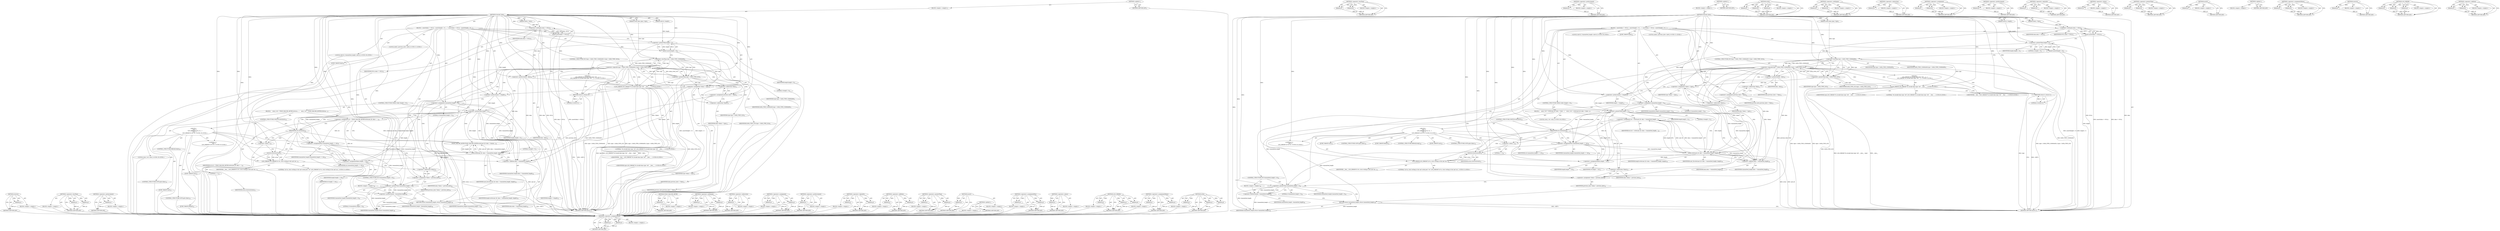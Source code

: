 digraph "write" {
vulnerable_201 [label=<(METHOD,&lt;operator&gt;.assignmentPlus)>];
vulnerable_202 [label=<(PARAM,p1)>];
vulnerable_203 [label=<(PARAM,p2)>];
vulnerable_204 [label=<(BLOCK,&lt;empty&gt;,&lt;empty&gt;)>];
vulnerable_205 [label=<(METHOD_RETURN,ANY)>];
vulnerable_154 [label=<(METHOD,&lt;operator&gt;.lessThan)>];
vulnerable_155 [label=<(PARAM,p1)>];
vulnerable_156 [label=<(PARAM,p2)>];
vulnerable_157 [label=<(BLOCK,&lt;empty&gt;,&lt;empty&gt;)>];
vulnerable_158 [label=<(METHOD_RETURN,ANY)>];
vulnerable_178 [label=<(METHOD,&lt;operator&gt;.preIncrement)>];
vulnerable_179 [label=<(PARAM,p1)>];
vulnerable_180 [label=<(BLOCK,&lt;empty&gt;,&lt;empty&gt;)>];
vulnerable_181 [label=<(METHOD_RETURN,ANY)>];
vulnerable_6 [label=<(METHOD,&lt;global&gt;)<SUB>1</SUB>>];
vulnerable_7 [label=<(BLOCK,&lt;empty&gt;,&lt;empty&gt;)<SUB>1</SUB>>];
vulnerable_8 [label=<(METHOD,transmit_data)<SUB>1</SUB>>];
vulnerable_9 [label=<(PARAM,serial_data_type_t type)<SUB>1</SUB>>];
vulnerable_10 [label=<(PARAM,uint8_t *data)<SUB>1</SUB>>];
vulnerable_11 [label=<(PARAM,uint16_t length)<SUB>1</SUB>>];
vulnerable_12 [label=<(BLOCK,{
  assert(data != NULL);
  assert(length &gt; 0);...,{
  assert(data != NULL);
  assert(length &gt; 0);...)<SUB>1</SUB>>];
vulnerable_13 [label=<(assert,assert(data != NULL))<SUB>2</SUB>>];
vulnerable_14 [label=<(&lt;operator&gt;.notEquals,data != NULL)<SUB>2</SUB>>];
vulnerable_15 [label=<(IDENTIFIER,data,data != NULL)<SUB>2</SUB>>];
vulnerable_16 [label=<(IDENTIFIER,NULL,data != NULL)<SUB>2</SUB>>];
vulnerable_17 [label=<(assert,assert(length &gt; 0))<SUB>3</SUB>>];
vulnerable_18 [label=<(&lt;operator&gt;.greaterThan,length &gt; 0)<SUB>3</SUB>>];
vulnerable_19 [label=<(IDENTIFIER,length,length &gt; 0)<SUB>3</SUB>>];
vulnerable_20 [label=<(LITERAL,0,length &gt; 0)<SUB>3</SUB>>];
vulnerable_21 [label=<(CONTROL_STRUCTURE,IF,if (type &lt; DATA_TYPE_COMMAND || type &gt; DATA_TYPE_SCO))<SUB>5</SUB>>];
vulnerable_22 [label=<(&lt;operator&gt;.logicalOr,type &lt; DATA_TYPE_COMMAND || type &gt; DATA_TYPE_SCO)<SUB>5</SUB>>];
vulnerable_23 [label=<(&lt;operator&gt;.lessThan,type &lt; DATA_TYPE_COMMAND)<SUB>5</SUB>>];
vulnerable_24 [label=<(IDENTIFIER,type,type &lt; DATA_TYPE_COMMAND)<SUB>5</SUB>>];
vulnerable_25 [label=<(IDENTIFIER,DATA_TYPE_COMMAND,type &lt; DATA_TYPE_COMMAND)<SUB>5</SUB>>];
vulnerable_26 [label=<(&lt;operator&gt;.greaterThan,type &gt; DATA_TYPE_SCO)<SUB>5</SUB>>];
vulnerable_27 [label=<(IDENTIFIER,type,type &gt; DATA_TYPE_SCO)<SUB>5</SUB>>];
vulnerable_28 [label=<(IDENTIFIER,DATA_TYPE_SCO,type &gt; DATA_TYPE_SCO)<SUB>5</SUB>>];
vulnerable_29 [label="<(BLOCK,{
    LOG_ERROR(&quot;%s invalid data type: %d&quot;, __f...,{
    LOG_ERROR(&quot;%s invalid data type: %d&quot;, __f...)<SUB>5</SUB>>"];
vulnerable_30 [label="<(LOG_ERROR,LOG_ERROR(&quot;%s invalid data type: %d&quot;, __func__,...)<SUB>6</SUB>>"];
vulnerable_31 [label="<(LITERAL,&quot;%s invalid data type: %d&quot;,LOG_ERROR(&quot;%s invalid data type: %d&quot;, __func__,...)<SUB>6</SUB>>"];
vulnerable_32 [label="<(IDENTIFIER,__func__,LOG_ERROR(&quot;%s invalid data type: %d&quot;, __func__,...)<SUB>6</SUB>>"];
vulnerable_33 [label="<(IDENTIFIER,type,LOG_ERROR(&quot;%s invalid data type: %d&quot;, __func__,...)<SUB>6</SUB>>"];
vulnerable_34 [label=<(RETURN,return 0;,return 0;)<SUB>7</SUB>>];
vulnerable_35 [label=<(LITERAL,0,return 0;)<SUB>7</SUB>>];
vulnerable_36 [label=<(&lt;operator&gt;.preDecrement,--data)<SUB>10</SUB>>];
vulnerable_37 [label=<(IDENTIFIER,data,--data)<SUB>10</SUB>>];
vulnerable_38 [label="<(LOCAL,uint8_t previous_byte: uint8_t)<SUB>11</SUB>>"];
vulnerable_39 [label=<(&lt;operator&gt;.assignment,previous_byte = *data)<SUB>11</SUB>>];
vulnerable_40 [label=<(IDENTIFIER,previous_byte,previous_byte = *data)<SUB>11</SUB>>];
vulnerable_41 [label=<(&lt;operator&gt;.indirection,*data)<SUB>11</SUB>>];
vulnerable_42 [label=<(IDENTIFIER,data,previous_byte = *data)<SUB>11</SUB>>];
vulnerable_43 [label=<(&lt;operator&gt;.assignment,*(data) = type)<SUB>12</SUB>>];
vulnerable_44 [label=<(&lt;operator&gt;.indirection,*(data))<SUB>12</SUB>>];
vulnerable_45 [label=<(IDENTIFIER,data,*(data) = type)<SUB>12</SUB>>];
vulnerable_46 [label=<(IDENTIFIER,type,*(data) = type)<SUB>12</SUB>>];
vulnerable_47 [label=<(&lt;operator&gt;.preIncrement,++length)<SUB>13</SUB>>];
vulnerable_48 [label=<(IDENTIFIER,length,++length)<SUB>13</SUB>>];
vulnerable_49 [label="<(LOCAL,uint16_t transmitted_length: uint16_t)<SUB>16</SUB>>"];
vulnerable_50 [label=<(&lt;operator&gt;.assignment,transmitted_length = 0)<SUB>16</SUB>>];
vulnerable_51 [label=<(IDENTIFIER,transmitted_length,transmitted_length = 0)<SUB>16</SUB>>];
vulnerable_52 [label=<(LITERAL,0,transmitted_length = 0)<SUB>16</SUB>>];
vulnerable_53 [label=<(CONTROL_STRUCTURE,WHILE,while (length &gt; 0))<SUB>17</SUB>>];
vulnerable_54 [label=<(&lt;operator&gt;.greaterThan,length &gt; 0)<SUB>17</SUB>>];
vulnerable_55 [label=<(IDENTIFIER,length,length &gt; 0)<SUB>17</SUB>>];
vulnerable_56 [label=<(LITERAL,0,length &gt; 0)<SUB>17</SUB>>];
vulnerable_57 [label=<(BLOCK,{
    ssize_t ret = write(uart_fd, data + trans...,{
    ssize_t ret = write(uart_fd, data + trans...)<SUB>17</SUB>>];
vulnerable_58 [label="<(LOCAL,ssize_t ret: ssize_t)<SUB>18</SUB>>"];
vulnerable_59 [label=<(&lt;operator&gt;.assignment,ret = write(uart_fd, data + transmitted_length,...)<SUB>18</SUB>>];
vulnerable_60 [label=<(IDENTIFIER,ret,ret = write(uart_fd, data + transmitted_length,...)<SUB>18</SUB>>];
vulnerable_61 [label=<(write,write(uart_fd, data + transmitted_length, length))<SUB>18</SUB>>];
vulnerable_62 [label=<(IDENTIFIER,uart_fd,write(uart_fd, data + transmitted_length, length))<SUB>18</SUB>>];
vulnerable_63 [label=<(&lt;operator&gt;.addition,data + transmitted_length)<SUB>18</SUB>>];
vulnerable_64 [label=<(IDENTIFIER,data,data + transmitted_length)<SUB>18</SUB>>];
vulnerable_65 [label=<(IDENTIFIER,transmitted_length,data + transmitted_length)<SUB>18</SUB>>];
vulnerable_66 [label=<(IDENTIFIER,length,write(uart_fd, data + transmitted_length, length))<SUB>18</SUB>>];
vulnerable_67 [label=<(CONTROL_STRUCTURE,SWITCH,switch(ret))<SUB>19</SUB>>];
vulnerable_68 [label=<(IDENTIFIER,ret,switch(ret))<SUB>19</SUB>>];
vulnerable_69 [label="<(BLOCK,{
       case -1:
         LOG_ERROR(&quot;In %s, er...,{
       case -1:
         LOG_ERROR(&quot;In %s, er...)<SUB>19</SUB>>"];
vulnerable_70 [label=<(JUMP_TARGET,case)<SUB>20</SUB>>];
vulnerable_71 [label=<(&lt;operator&gt;.minus,-1)<SUB>20</SUB>>];
vulnerable_72 [label=<(LITERAL,1,-1)<SUB>20</SUB>>];
vulnerable_73 [label=<(LOG_ERROR,LOG_ERROR(&quot;In %s, error writing to the uart ser...)<SUB>21</SUB>>];
vulnerable_74 [label="<(LITERAL,&quot;In %s, error writing to the uart serial port: %s&quot;,LOG_ERROR(&quot;In %s, error writing to the uart ser...)<SUB>21</SUB>>"];
vulnerable_75 [label=<(IDENTIFIER,__func__,LOG_ERROR(&quot;In %s, error writing to the uart ser...)<SUB>21</SUB>>];
vulnerable_76 [label=<(strerror,strerror(errno))<SUB>21</SUB>>];
vulnerable_77 [label=<(IDENTIFIER,errno,strerror(errno))<SUB>21</SUB>>];
vulnerable_78 [label=<(CONTROL_STRUCTURE,GOTO,goto done;)<SUB>22</SUB>>];
vulnerable_79 [label=<(JUMP_TARGET,case)<SUB>23</SUB>>];
vulnerable_80 [label="<(LITERAL,0,{
       case -1:
         LOG_ERROR(&quot;In %s, er...)<SUB>23</SUB>>"];
vulnerable_81 [label=<(CONTROL_STRUCTURE,GOTO,goto done;)<SUB>24</SUB>>];
vulnerable_82 [label=<(JUMP_TARGET,default)<SUB>25</SUB>>];
vulnerable_83 [label=<(&lt;operator&gt;.assignmentPlus,transmitted_length += ret)<SUB>26</SUB>>];
vulnerable_84 [label=<(IDENTIFIER,transmitted_length,transmitted_length += ret)<SUB>26</SUB>>];
vulnerable_85 [label=<(IDENTIFIER,ret,transmitted_length += ret)<SUB>26</SUB>>];
vulnerable_86 [label=<(&lt;operator&gt;.assignmentMinus,length -= ret)<SUB>27</SUB>>];
vulnerable_87 [label=<(IDENTIFIER,length,length -= ret)<SUB>27</SUB>>];
vulnerable_88 [label=<(IDENTIFIER,ret,length -= ret)<SUB>27</SUB>>];
vulnerable_89 [label=<(CONTROL_STRUCTURE,BREAK,break;)<SUB>28</SUB>>];
vulnerable_90 [label=<(JUMP_TARGET,done)<SUB>32</SUB>>];
vulnerable_91 [label=<(&lt;operator&gt;.assignment,*(data) = previous_byte)<SUB>33</SUB>>];
vulnerable_92 [label=<(&lt;operator&gt;.indirection,*(data))<SUB>33</SUB>>];
vulnerable_93 [label=<(IDENTIFIER,data,*(data) = previous_byte)<SUB>33</SUB>>];
vulnerable_94 [label=<(IDENTIFIER,previous_byte,*(data) = previous_byte)<SUB>33</SUB>>];
vulnerable_95 [label=<(CONTROL_STRUCTURE,IF,if (transmitted_length &gt; 0))<SUB>35</SUB>>];
vulnerable_96 [label=<(&lt;operator&gt;.greaterThan,transmitted_length &gt; 0)<SUB>35</SUB>>];
vulnerable_97 [label=<(IDENTIFIER,transmitted_length,transmitted_length &gt; 0)<SUB>35</SUB>>];
vulnerable_98 [label=<(LITERAL,0,transmitted_length &gt; 0)<SUB>35</SUB>>];
vulnerable_99 [label=<(BLOCK,&lt;empty&gt;,&lt;empty&gt;)<SUB>36</SUB>>];
vulnerable_100 [label=<(&lt;operator&gt;.preDecrement,--transmitted_length)<SUB>36</SUB>>];
vulnerable_101 [label=<(IDENTIFIER,transmitted_length,--transmitted_length)<SUB>36</SUB>>];
vulnerable_102 [label=<(RETURN,return transmitted_length;,return transmitted_length;)<SUB>38</SUB>>];
vulnerable_103 [label=<(IDENTIFIER,transmitted_length,return transmitted_length;)<SUB>38</SUB>>];
vulnerable_104 [label=<(METHOD_RETURN,uint16_t)<SUB>1</SUB>>];
vulnerable_106 [label=<(METHOD_RETURN,ANY)<SUB>1</SUB>>];
vulnerable_182 [label=<(METHOD,write)>];
vulnerable_183 [label=<(PARAM,p1)>];
vulnerable_184 [label=<(PARAM,p2)>];
vulnerable_185 [label=<(PARAM,p3)>];
vulnerable_186 [label=<(BLOCK,&lt;empty&gt;,&lt;empty&gt;)>];
vulnerable_187 [label=<(METHOD_RETURN,ANY)>];
vulnerable_139 [label=<(METHOD,&lt;operator&gt;.notEquals)>];
vulnerable_140 [label=<(PARAM,p1)>];
vulnerable_141 [label=<(PARAM,p2)>];
vulnerable_142 [label=<(BLOCK,&lt;empty&gt;,&lt;empty&gt;)>];
vulnerable_143 [label=<(METHOD_RETURN,ANY)>];
vulnerable_174 [label=<(METHOD,&lt;operator&gt;.indirection)>];
vulnerable_175 [label=<(PARAM,p1)>];
vulnerable_176 [label=<(BLOCK,&lt;empty&gt;,&lt;empty&gt;)>];
vulnerable_177 [label=<(METHOD_RETURN,ANY)>];
vulnerable_169 [label=<(METHOD,&lt;operator&gt;.assignment)>];
vulnerable_170 [label=<(PARAM,p1)>];
vulnerable_171 [label=<(PARAM,p2)>];
vulnerable_172 [label=<(BLOCK,&lt;empty&gt;,&lt;empty&gt;)>];
vulnerable_173 [label=<(METHOD_RETURN,ANY)>];
vulnerable_165 [label=<(METHOD,&lt;operator&gt;.preDecrement)>];
vulnerable_166 [label=<(PARAM,p1)>];
vulnerable_167 [label=<(BLOCK,&lt;empty&gt;,&lt;empty&gt;)>];
vulnerable_168 [label=<(METHOD_RETURN,ANY)>];
vulnerable_149 [label=<(METHOD,&lt;operator&gt;.logicalOr)>];
vulnerable_150 [label=<(PARAM,p1)>];
vulnerable_151 [label=<(PARAM,p2)>];
vulnerable_152 [label=<(BLOCK,&lt;empty&gt;,&lt;empty&gt;)>];
vulnerable_153 [label=<(METHOD_RETURN,ANY)>];
vulnerable_193 [label=<(METHOD,&lt;operator&gt;.minus)>];
vulnerable_194 [label=<(PARAM,p1)>];
vulnerable_195 [label=<(BLOCK,&lt;empty&gt;,&lt;empty&gt;)>];
vulnerable_196 [label=<(METHOD_RETURN,ANY)>];
vulnerable_144 [label=<(METHOD,&lt;operator&gt;.greaterThan)>];
vulnerable_145 [label=<(PARAM,p1)>];
vulnerable_146 [label=<(PARAM,p2)>];
vulnerable_147 [label=<(BLOCK,&lt;empty&gt;,&lt;empty&gt;)>];
vulnerable_148 [label=<(METHOD_RETURN,ANY)>];
vulnerable_135 [label=<(METHOD,assert)>];
vulnerable_136 [label=<(PARAM,p1)>];
vulnerable_137 [label=<(BLOCK,&lt;empty&gt;,&lt;empty&gt;)>];
vulnerable_138 [label=<(METHOD_RETURN,ANY)>];
vulnerable_129 [label=<(METHOD,&lt;global&gt;)<SUB>1</SUB>>];
vulnerable_130 [label=<(BLOCK,&lt;empty&gt;,&lt;empty&gt;)>];
vulnerable_131 [label=<(METHOD_RETURN,ANY)>];
vulnerable_206 [label=<(METHOD,&lt;operator&gt;.assignmentMinus)>];
vulnerable_207 [label=<(PARAM,p1)>];
vulnerable_208 [label=<(PARAM,p2)>];
vulnerable_209 [label=<(BLOCK,&lt;empty&gt;,&lt;empty&gt;)>];
vulnerable_210 [label=<(METHOD_RETURN,ANY)>];
vulnerable_197 [label=<(METHOD,strerror)>];
vulnerable_198 [label=<(PARAM,p1)>];
vulnerable_199 [label=<(BLOCK,&lt;empty&gt;,&lt;empty&gt;)>];
vulnerable_200 [label=<(METHOD_RETURN,ANY)>];
vulnerable_159 [label=<(METHOD,LOG_ERROR)>];
vulnerable_160 [label=<(PARAM,p1)>];
vulnerable_161 [label=<(PARAM,p2)>];
vulnerable_162 [label=<(PARAM,p3)>];
vulnerable_163 [label=<(BLOCK,&lt;empty&gt;,&lt;empty&gt;)>];
vulnerable_164 [label=<(METHOD_RETURN,ANY)>];
vulnerable_188 [label=<(METHOD,&lt;operator&gt;.addition)>];
vulnerable_189 [label=<(PARAM,p1)>];
vulnerable_190 [label=<(PARAM,p2)>];
vulnerable_191 [label=<(BLOCK,&lt;empty&gt;,&lt;empty&gt;)>];
vulnerable_192 [label=<(METHOD_RETURN,ANY)>];
fixed_202 [label=<(METHOD,strerror)>];
fixed_203 [label=<(PARAM,p1)>];
fixed_204 [label=<(BLOCK,&lt;empty&gt;,&lt;empty&gt;)>];
fixed_205 [label=<(METHOD_RETURN,ANY)>];
fixed_155 [label=<(METHOD,&lt;operator&gt;.lessThan)>];
fixed_156 [label=<(PARAM,p1)>];
fixed_157 [label=<(PARAM,p2)>];
fixed_158 [label=<(BLOCK,&lt;empty&gt;,&lt;empty&gt;)>];
fixed_159 [label=<(METHOD_RETURN,ANY)>];
fixed_179 [label=<(METHOD,&lt;operator&gt;.preIncrement)>];
fixed_180 [label=<(PARAM,p1)>];
fixed_181 [label=<(BLOCK,&lt;empty&gt;,&lt;empty&gt;)>];
fixed_182 [label=<(METHOD_RETURN,ANY)>];
fixed_6 [label=<(METHOD,&lt;global&gt;)<SUB>1</SUB>>];
fixed_7 [label=<(BLOCK,&lt;empty&gt;,&lt;empty&gt;)<SUB>1</SUB>>];
fixed_8 [label=<(METHOD,transmit_data)<SUB>1</SUB>>];
fixed_9 [label=<(PARAM,serial_data_type_t type)<SUB>1</SUB>>];
fixed_10 [label=<(PARAM,uint8_t *data)<SUB>1</SUB>>];
fixed_11 [label=<(PARAM,uint16_t length)<SUB>1</SUB>>];
fixed_12 [label=<(BLOCK,{
  assert(data != NULL);
  assert(length &gt; 0);...,{
  assert(data != NULL);
  assert(length &gt; 0);...)<SUB>1</SUB>>];
fixed_13 [label=<(assert,assert(data != NULL))<SUB>2</SUB>>];
fixed_14 [label=<(&lt;operator&gt;.notEquals,data != NULL)<SUB>2</SUB>>];
fixed_15 [label=<(IDENTIFIER,data,data != NULL)<SUB>2</SUB>>];
fixed_16 [label=<(IDENTIFIER,NULL,data != NULL)<SUB>2</SUB>>];
fixed_17 [label=<(assert,assert(length &gt; 0))<SUB>3</SUB>>];
fixed_18 [label=<(&lt;operator&gt;.greaterThan,length &gt; 0)<SUB>3</SUB>>];
fixed_19 [label=<(IDENTIFIER,length,length &gt; 0)<SUB>3</SUB>>];
fixed_20 [label=<(LITERAL,0,length &gt; 0)<SUB>3</SUB>>];
fixed_21 [label=<(CONTROL_STRUCTURE,IF,if (type &lt; DATA_TYPE_COMMAND || type &gt; DATA_TYPE_SCO))<SUB>5</SUB>>];
fixed_22 [label=<(&lt;operator&gt;.logicalOr,type &lt; DATA_TYPE_COMMAND || type &gt; DATA_TYPE_SCO)<SUB>5</SUB>>];
fixed_23 [label=<(&lt;operator&gt;.lessThan,type &lt; DATA_TYPE_COMMAND)<SUB>5</SUB>>];
fixed_24 [label=<(IDENTIFIER,type,type &lt; DATA_TYPE_COMMAND)<SUB>5</SUB>>];
fixed_25 [label=<(IDENTIFIER,DATA_TYPE_COMMAND,type &lt; DATA_TYPE_COMMAND)<SUB>5</SUB>>];
fixed_26 [label=<(&lt;operator&gt;.greaterThan,type &gt; DATA_TYPE_SCO)<SUB>5</SUB>>];
fixed_27 [label=<(IDENTIFIER,type,type &gt; DATA_TYPE_SCO)<SUB>5</SUB>>];
fixed_28 [label=<(IDENTIFIER,DATA_TYPE_SCO,type &gt; DATA_TYPE_SCO)<SUB>5</SUB>>];
fixed_29 [label="<(BLOCK,{
    LOG_ERROR(&quot;%s invalid data type: %d&quot;, __f...,{
    LOG_ERROR(&quot;%s invalid data type: %d&quot;, __f...)<SUB>5</SUB>>"];
fixed_30 [label="<(LOG_ERROR,LOG_ERROR(&quot;%s invalid data type: %d&quot;, __func__,...)<SUB>6</SUB>>"];
fixed_31 [label="<(LITERAL,&quot;%s invalid data type: %d&quot;,LOG_ERROR(&quot;%s invalid data type: %d&quot;, __func__,...)<SUB>6</SUB>>"];
fixed_32 [label="<(IDENTIFIER,__func__,LOG_ERROR(&quot;%s invalid data type: %d&quot;, __func__,...)<SUB>6</SUB>>"];
fixed_33 [label="<(IDENTIFIER,type,LOG_ERROR(&quot;%s invalid data type: %d&quot;, __func__,...)<SUB>6</SUB>>"];
fixed_34 [label=<(RETURN,return 0;,return 0;)<SUB>7</SUB>>];
fixed_35 [label=<(LITERAL,0,return 0;)<SUB>7</SUB>>];
fixed_36 [label=<(&lt;operator&gt;.preDecrement,--data)<SUB>10</SUB>>];
fixed_37 [label=<(IDENTIFIER,data,--data)<SUB>10</SUB>>];
fixed_38 [label="<(LOCAL,uint8_t previous_byte: uint8_t)<SUB>11</SUB>>"];
fixed_39 [label=<(&lt;operator&gt;.assignment,previous_byte = *data)<SUB>11</SUB>>];
fixed_40 [label=<(IDENTIFIER,previous_byte,previous_byte = *data)<SUB>11</SUB>>];
fixed_41 [label=<(&lt;operator&gt;.indirection,*data)<SUB>11</SUB>>];
fixed_42 [label=<(IDENTIFIER,data,previous_byte = *data)<SUB>11</SUB>>];
fixed_43 [label=<(&lt;operator&gt;.assignment,*(data) = type)<SUB>12</SUB>>];
fixed_44 [label=<(&lt;operator&gt;.indirection,*(data))<SUB>12</SUB>>];
fixed_45 [label=<(IDENTIFIER,data,*(data) = type)<SUB>12</SUB>>];
fixed_46 [label=<(IDENTIFIER,type,*(data) = type)<SUB>12</SUB>>];
fixed_47 [label=<(&lt;operator&gt;.preIncrement,++length)<SUB>13</SUB>>];
fixed_48 [label=<(IDENTIFIER,length,++length)<SUB>13</SUB>>];
fixed_49 [label="<(LOCAL,uint16_t transmitted_length: uint16_t)<SUB>16</SUB>>"];
fixed_50 [label=<(&lt;operator&gt;.assignment,transmitted_length = 0)<SUB>16</SUB>>];
fixed_51 [label=<(IDENTIFIER,transmitted_length,transmitted_length = 0)<SUB>16</SUB>>];
fixed_52 [label=<(LITERAL,0,transmitted_length = 0)<SUB>16</SUB>>];
fixed_53 [label=<(CONTROL_STRUCTURE,WHILE,while (length &gt; 0))<SUB>17</SUB>>];
fixed_54 [label=<(&lt;operator&gt;.greaterThan,length &gt; 0)<SUB>17</SUB>>];
fixed_55 [label=<(IDENTIFIER,length,length &gt; 0)<SUB>17</SUB>>];
fixed_56 [label=<(LITERAL,0,length &gt; 0)<SUB>17</SUB>>];
fixed_57 [label=<(BLOCK,{
    ssize_t ret = TEMP_FAILURE_RETRY(write(ua...,{
    ssize_t ret = TEMP_FAILURE_RETRY(write(ua...)<SUB>17</SUB>>];
fixed_58 [label="<(LOCAL,ssize_t ret: ssize_t)<SUB>18</SUB>>"];
fixed_59 [label=<(&lt;operator&gt;.assignment,ret = TEMP_FAILURE_RETRY(write(uart_fd, data + ...)<SUB>18</SUB>>];
fixed_60 [label=<(IDENTIFIER,ret,ret = TEMP_FAILURE_RETRY(write(uart_fd, data + ...)<SUB>18</SUB>>];
fixed_61 [label=<(TEMP_FAILURE_RETRY,TEMP_FAILURE_RETRY(write(uart_fd, data + transm...)<SUB>18</SUB>>];
fixed_62 [label=<(write,write(uart_fd, data + transmitted_length, length))<SUB>18</SUB>>];
fixed_63 [label=<(IDENTIFIER,uart_fd,write(uart_fd, data + transmitted_length, length))<SUB>18</SUB>>];
fixed_64 [label=<(&lt;operator&gt;.addition,data + transmitted_length)<SUB>18</SUB>>];
fixed_65 [label=<(IDENTIFIER,data,data + transmitted_length)<SUB>18</SUB>>];
fixed_66 [label=<(IDENTIFIER,transmitted_length,data + transmitted_length)<SUB>18</SUB>>];
fixed_67 [label=<(IDENTIFIER,length,write(uart_fd, data + transmitted_length, length))<SUB>18</SUB>>];
fixed_68 [label=<(CONTROL_STRUCTURE,SWITCH,switch(ret))<SUB>19</SUB>>];
fixed_69 [label=<(IDENTIFIER,ret,switch(ret))<SUB>19</SUB>>];
fixed_70 [label="<(BLOCK,{
       case -1:
         LOG_ERROR(&quot;In %s, er...,{
       case -1:
         LOG_ERROR(&quot;In %s, er...)<SUB>19</SUB>>"];
fixed_71 [label=<(JUMP_TARGET,case)<SUB>20</SUB>>];
fixed_72 [label=<(&lt;operator&gt;.minus,-1)<SUB>20</SUB>>];
fixed_73 [label=<(LITERAL,1,-1)<SUB>20</SUB>>];
fixed_74 [label=<(LOG_ERROR,LOG_ERROR(&quot;In %s, error writing to the uart ser...)<SUB>21</SUB>>];
fixed_75 [label="<(LITERAL,&quot;In %s, error writing to the uart serial port: %s&quot;,LOG_ERROR(&quot;In %s, error writing to the uart ser...)<SUB>21</SUB>>"];
fixed_76 [label=<(IDENTIFIER,__func__,LOG_ERROR(&quot;In %s, error writing to the uart ser...)<SUB>21</SUB>>];
fixed_77 [label=<(strerror,strerror(errno))<SUB>21</SUB>>];
fixed_78 [label=<(IDENTIFIER,errno,strerror(errno))<SUB>21</SUB>>];
fixed_79 [label=<(CONTROL_STRUCTURE,GOTO,goto done;)<SUB>22</SUB>>];
fixed_80 [label=<(JUMP_TARGET,case)<SUB>23</SUB>>];
fixed_81 [label="<(LITERAL,0,{
       case -1:
         LOG_ERROR(&quot;In %s, er...)<SUB>23</SUB>>"];
fixed_82 [label=<(CONTROL_STRUCTURE,GOTO,goto done;)<SUB>24</SUB>>];
fixed_83 [label=<(JUMP_TARGET,default)<SUB>25</SUB>>];
fixed_84 [label=<(&lt;operator&gt;.assignmentPlus,transmitted_length += ret)<SUB>26</SUB>>];
fixed_85 [label=<(IDENTIFIER,transmitted_length,transmitted_length += ret)<SUB>26</SUB>>];
fixed_86 [label=<(IDENTIFIER,ret,transmitted_length += ret)<SUB>26</SUB>>];
fixed_87 [label=<(&lt;operator&gt;.assignmentMinus,length -= ret)<SUB>27</SUB>>];
fixed_88 [label=<(IDENTIFIER,length,length -= ret)<SUB>27</SUB>>];
fixed_89 [label=<(IDENTIFIER,ret,length -= ret)<SUB>27</SUB>>];
fixed_90 [label=<(CONTROL_STRUCTURE,BREAK,break;)<SUB>28</SUB>>];
fixed_91 [label=<(JUMP_TARGET,done)<SUB>32</SUB>>];
fixed_92 [label=<(&lt;operator&gt;.assignment,*(data) = previous_byte)<SUB>33</SUB>>];
fixed_93 [label=<(&lt;operator&gt;.indirection,*(data))<SUB>33</SUB>>];
fixed_94 [label=<(IDENTIFIER,data,*(data) = previous_byte)<SUB>33</SUB>>];
fixed_95 [label=<(IDENTIFIER,previous_byte,*(data) = previous_byte)<SUB>33</SUB>>];
fixed_96 [label=<(CONTROL_STRUCTURE,IF,if (transmitted_length &gt; 0))<SUB>35</SUB>>];
fixed_97 [label=<(&lt;operator&gt;.greaterThan,transmitted_length &gt; 0)<SUB>35</SUB>>];
fixed_98 [label=<(IDENTIFIER,transmitted_length,transmitted_length &gt; 0)<SUB>35</SUB>>];
fixed_99 [label=<(LITERAL,0,transmitted_length &gt; 0)<SUB>35</SUB>>];
fixed_100 [label=<(BLOCK,&lt;empty&gt;,&lt;empty&gt;)<SUB>36</SUB>>];
fixed_101 [label=<(&lt;operator&gt;.preDecrement,--transmitted_length)<SUB>36</SUB>>];
fixed_102 [label=<(IDENTIFIER,transmitted_length,--transmitted_length)<SUB>36</SUB>>];
fixed_103 [label=<(RETURN,return transmitted_length;,return transmitted_length;)<SUB>38</SUB>>];
fixed_104 [label=<(IDENTIFIER,transmitted_length,return transmitted_length;)<SUB>38</SUB>>];
fixed_105 [label=<(METHOD_RETURN,uint16_t)<SUB>1</SUB>>];
fixed_107 [label=<(METHOD_RETURN,ANY)<SUB>1</SUB>>];
fixed_183 [label=<(METHOD,TEMP_FAILURE_RETRY)>];
fixed_184 [label=<(PARAM,p1)>];
fixed_185 [label=<(BLOCK,&lt;empty&gt;,&lt;empty&gt;)>];
fixed_186 [label=<(METHOD_RETURN,ANY)>];
fixed_140 [label=<(METHOD,&lt;operator&gt;.notEquals)>];
fixed_141 [label=<(PARAM,p1)>];
fixed_142 [label=<(PARAM,p2)>];
fixed_143 [label=<(BLOCK,&lt;empty&gt;,&lt;empty&gt;)>];
fixed_144 [label=<(METHOD_RETURN,ANY)>];
fixed_175 [label=<(METHOD,&lt;operator&gt;.indirection)>];
fixed_176 [label=<(PARAM,p1)>];
fixed_177 [label=<(BLOCK,&lt;empty&gt;,&lt;empty&gt;)>];
fixed_178 [label=<(METHOD_RETURN,ANY)>];
fixed_170 [label=<(METHOD,&lt;operator&gt;.assignment)>];
fixed_171 [label=<(PARAM,p1)>];
fixed_172 [label=<(PARAM,p2)>];
fixed_173 [label=<(BLOCK,&lt;empty&gt;,&lt;empty&gt;)>];
fixed_174 [label=<(METHOD_RETURN,ANY)>];
fixed_166 [label=<(METHOD,&lt;operator&gt;.preDecrement)>];
fixed_167 [label=<(PARAM,p1)>];
fixed_168 [label=<(BLOCK,&lt;empty&gt;,&lt;empty&gt;)>];
fixed_169 [label=<(METHOD_RETURN,ANY)>];
fixed_150 [label=<(METHOD,&lt;operator&gt;.logicalOr)>];
fixed_151 [label=<(PARAM,p1)>];
fixed_152 [label=<(PARAM,p2)>];
fixed_153 [label=<(BLOCK,&lt;empty&gt;,&lt;empty&gt;)>];
fixed_154 [label=<(METHOD_RETURN,ANY)>];
fixed_193 [label=<(METHOD,&lt;operator&gt;.addition)>];
fixed_194 [label=<(PARAM,p1)>];
fixed_195 [label=<(PARAM,p2)>];
fixed_196 [label=<(BLOCK,&lt;empty&gt;,&lt;empty&gt;)>];
fixed_197 [label=<(METHOD_RETURN,ANY)>];
fixed_145 [label=<(METHOD,&lt;operator&gt;.greaterThan)>];
fixed_146 [label=<(PARAM,p1)>];
fixed_147 [label=<(PARAM,p2)>];
fixed_148 [label=<(BLOCK,&lt;empty&gt;,&lt;empty&gt;)>];
fixed_149 [label=<(METHOD_RETURN,ANY)>];
fixed_136 [label=<(METHOD,assert)>];
fixed_137 [label=<(PARAM,p1)>];
fixed_138 [label=<(BLOCK,&lt;empty&gt;,&lt;empty&gt;)>];
fixed_139 [label=<(METHOD_RETURN,ANY)>];
fixed_130 [label=<(METHOD,&lt;global&gt;)<SUB>1</SUB>>];
fixed_131 [label=<(BLOCK,&lt;empty&gt;,&lt;empty&gt;)>];
fixed_132 [label=<(METHOD_RETURN,ANY)>];
fixed_206 [label=<(METHOD,&lt;operator&gt;.assignmentPlus)>];
fixed_207 [label=<(PARAM,p1)>];
fixed_208 [label=<(PARAM,p2)>];
fixed_209 [label=<(BLOCK,&lt;empty&gt;,&lt;empty&gt;)>];
fixed_210 [label=<(METHOD_RETURN,ANY)>];
fixed_198 [label=<(METHOD,&lt;operator&gt;.minus)>];
fixed_199 [label=<(PARAM,p1)>];
fixed_200 [label=<(BLOCK,&lt;empty&gt;,&lt;empty&gt;)>];
fixed_201 [label=<(METHOD_RETURN,ANY)>];
fixed_160 [label=<(METHOD,LOG_ERROR)>];
fixed_161 [label=<(PARAM,p1)>];
fixed_162 [label=<(PARAM,p2)>];
fixed_163 [label=<(PARAM,p3)>];
fixed_164 [label=<(BLOCK,&lt;empty&gt;,&lt;empty&gt;)>];
fixed_165 [label=<(METHOD_RETURN,ANY)>];
fixed_211 [label=<(METHOD,&lt;operator&gt;.assignmentMinus)>];
fixed_212 [label=<(PARAM,p1)>];
fixed_213 [label=<(PARAM,p2)>];
fixed_214 [label=<(BLOCK,&lt;empty&gt;,&lt;empty&gt;)>];
fixed_215 [label=<(METHOD_RETURN,ANY)>];
fixed_187 [label=<(METHOD,write)>];
fixed_188 [label=<(PARAM,p1)>];
fixed_189 [label=<(PARAM,p2)>];
fixed_190 [label=<(PARAM,p3)>];
fixed_191 [label=<(BLOCK,&lt;empty&gt;,&lt;empty&gt;)>];
fixed_192 [label=<(METHOD_RETURN,ANY)>];
vulnerable_201 -> vulnerable_202  [key=0, label="AST: "];
vulnerable_201 -> vulnerable_202  [key=1, label="DDG: "];
vulnerable_201 -> vulnerable_204  [key=0, label="AST: "];
vulnerable_201 -> vulnerable_203  [key=0, label="AST: "];
vulnerable_201 -> vulnerable_203  [key=1, label="DDG: "];
vulnerable_201 -> vulnerable_205  [key=0, label="AST: "];
vulnerable_201 -> vulnerable_205  [key=1, label="CFG: "];
vulnerable_202 -> vulnerable_205  [key=0, label="DDG: p1"];
vulnerable_203 -> vulnerable_205  [key=0, label="DDG: p2"];
vulnerable_154 -> vulnerable_155  [key=0, label="AST: "];
vulnerable_154 -> vulnerable_155  [key=1, label="DDG: "];
vulnerable_154 -> vulnerable_157  [key=0, label="AST: "];
vulnerable_154 -> vulnerable_156  [key=0, label="AST: "];
vulnerable_154 -> vulnerable_156  [key=1, label="DDG: "];
vulnerable_154 -> vulnerable_158  [key=0, label="AST: "];
vulnerable_154 -> vulnerable_158  [key=1, label="CFG: "];
vulnerable_155 -> vulnerable_158  [key=0, label="DDG: p1"];
vulnerable_156 -> vulnerable_158  [key=0, label="DDG: p2"];
vulnerable_178 -> vulnerable_179  [key=0, label="AST: "];
vulnerable_178 -> vulnerable_179  [key=1, label="DDG: "];
vulnerable_178 -> vulnerable_180  [key=0, label="AST: "];
vulnerable_178 -> vulnerable_181  [key=0, label="AST: "];
vulnerable_178 -> vulnerable_181  [key=1, label="CFG: "];
vulnerable_179 -> vulnerable_181  [key=0, label="DDG: p1"];
vulnerable_6 -> vulnerable_7  [key=0, label="AST: "];
vulnerable_6 -> vulnerable_106  [key=0, label="AST: "];
vulnerable_6 -> vulnerable_106  [key=1, label="CFG: "];
vulnerable_7 -> vulnerable_8  [key=0, label="AST: "];
vulnerable_8 -> vulnerable_9  [key=0, label="AST: "];
vulnerable_8 -> vulnerable_9  [key=1, label="DDG: "];
vulnerable_8 -> vulnerable_10  [key=0, label="AST: "];
vulnerable_8 -> vulnerable_10  [key=1, label="DDG: "];
vulnerable_8 -> vulnerable_11  [key=0, label="AST: "];
vulnerable_8 -> vulnerable_11  [key=1, label="DDG: "];
vulnerable_8 -> vulnerable_12  [key=0, label="AST: "];
vulnerable_8 -> vulnerable_104  [key=0, label="AST: "];
vulnerable_8 -> vulnerable_14  [key=0, label="CFG: "];
vulnerable_8 -> vulnerable_14  [key=1, label="DDG: "];
vulnerable_8 -> vulnerable_43  [key=0, label="DDG: "];
vulnerable_8 -> vulnerable_50  [key=0, label="DDG: "];
vulnerable_8 -> vulnerable_91  [key=0, label="DDG: "];
vulnerable_8 -> vulnerable_36  [key=0, label="DDG: "];
vulnerable_8 -> vulnerable_47  [key=0, label="DDG: "];
vulnerable_8 -> vulnerable_103  [key=0, label="DDG: "];
vulnerable_8 -> vulnerable_18  [key=0, label="DDG: "];
vulnerable_8 -> vulnerable_34  [key=0, label="DDG: "];
vulnerable_8 -> vulnerable_54  [key=0, label="DDG: "];
vulnerable_8 -> vulnerable_96  [key=0, label="DDG: "];
vulnerable_8 -> vulnerable_23  [key=0, label="DDG: "];
vulnerable_8 -> vulnerable_26  [key=0, label="DDG: "];
vulnerable_8 -> vulnerable_30  [key=0, label="DDG: "];
vulnerable_8 -> vulnerable_35  [key=0, label="DDG: "];
vulnerable_8 -> vulnerable_68  [key=0, label="DDG: "];
vulnerable_8 -> vulnerable_100  [key=0, label="DDG: "];
vulnerable_8 -> vulnerable_61  [key=0, label="DDG: "];
vulnerable_8 -> vulnerable_80  [key=0, label="DDG: "];
vulnerable_8 -> vulnerable_83  [key=0, label="DDG: "];
vulnerable_8 -> vulnerable_86  [key=0, label="DDG: "];
vulnerable_8 -> vulnerable_63  [key=0, label="DDG: "];
vulnerable_8 -> vulnerable_71  [key=0, label="DDG: "];
vulnerable_8 -> vulnerable_73  [key=0, label="DDG: "];
vulnerable_8 -> vulnerable_76  [key=0, label="DDG: "];
vulnerable_9 -> vulnerable_23  [key=0, label="DDG: type"];
vulnerable_10 -> vulnerable_14  [key=0, label="DDG: data"];
vulnerable_11 -> vulnerable_18  [key=0, label="DDG: length"];
vulnerable_12 -> vulnerable_13  [key=0, label="AST: "];
vulnerable_12 -> vulnerable_17  [key=0, label="AST: "];
vulnerable_12 -> vulnerable_21  [key=0, label="AST: "];
vulnerable_12 -> vulnerable_36  [key=0, label="AST: "];
vulnerable_12 -> vulnerable_38  [key=0, label="AST: "];
vulnerable_12 -> vulnerable_39  [key=0, label="AST: "];
vulnerable_12 -> vulnerable_43  [key=0, label="AST: "];
vulnerable_12 -> vulnerable_47  [key=0, label="AST: "];
vulnerable_12 -> vulnerable_49  [key=0, label="AST: "];
vulnerable_12 -> vulnerable_50  [key=0, label="AST: "];
vulnerable_12 -> vulnerable_53  [key=0, label="AST: "];
vulnerable_12 -> vulnerable_90  [key=0, label="AST: "];
vulnerable_12 -> vulnerable_91  [key=0, label="AST: "];
vulnerable_12 -> vulnerable_95  [key=0, label="AST: "];
vulnerable_12 -> vulnerable_102  [key=0, label="AST: "];
vulnerable_13 -> vulnerable_14  [key=0, label="AST: "];
vulnerable_13 -> vulnerable_18  [key=0, label="CFG: "];
vulnerable_13 -> vulnerable_104  [key=0, label="DDG: data != NULL"];
vulnerable_13 -> vulnerable_104  [key=1, label="DDG: assert(data != NULL)"];
vulnerable_14 -> vulnerable_15  [key=0, label="AST: "];
vulnerable_14 -> vulnerable_16  [key=0, label="AST: "];
vulnerable_14 -> vulnerable_13  [key=0, label="CFG: "];
vulnerable_14 -> vulnerable_13  [key=1, label="DDG: data"];
vulnerable_14 -> vulnerable_13  [key=2, label="DDG: NULL"];
vulnerable_14 -> vulnerable_104  [key=0, label="DDG: data"];
vulnerable_14 -> vulnerable_104  [key=1, label="DDG: NULL"];
vulnerable_14 -> vulnerable_36  [key=0, label="DDG: data"];
vulnerable_17 -> vulnerable_18  [key=0, label="AST: "];
vulnerable_17 -> vulnerable_23  [key=0, label="CFG: "];
vulnerable_17 -> vulnerable_104  [key=0, label="DDG: length &gt; 0"];
vulnerable_17 -> vulnerable_104  [key=1, label="DDG: assert(length &gt; 0)"];
vulnerable_18 -> vulnerable_19  [key=0, label="AST: "];
vulnerable_18 -> vulnerable_20  [key=0, label="AST: "];
vulnerable_18 -> vulnerable_17  [key=0, label="CFG: "];
vulnerable_18 -> vulnerable_17  [key=1, label="DDG: length"];
vulnerable_18 -> vulnerable_17  [key=2, label="DDG: 0"];
vulnerable_18 -> vulnerable_104  [key=0, label="DDG: length"];
vulnerable_18 -> vulnerable_47  [key=0, label="DDG: length"];
vulnerable_21 -> vulnerable_22  [key=0, label="AST: "];
vulnerable_21 -> vulnerable_29  [key=0, label="AST: "];
vulnerable_22 -> vulnerable_23  [key=0, label="AST: "];
vulnerable_22 -> vulnerable_26  [key=0, label="AST: "];
vulnerable_22 -> vulnerable_30  [key=0, label="CFG: "];
vulnerable_22 -> vulnerable_30  [key=1, label="CDG: "];
vulnerable_22 -> vulnerable_36  [key=0, label="CFG: "];
vulnerable_22 -> vulnerable_36  [key=1, label="CDG: "];
vulnerable_22 -> vulnerable_104  [key=0, label="DDG: type &lt; DATA_TYPE_COMMAND"];
vulnerable_22 -> vulnerable_104  [key=1, label="DDG: type &gt; DATA_TYPE_SCO"];
vulnerable_22 -> vulnerable_104  [key=2, label="DDG: type &lt; DATA_TYPE_COMMAND || type &gt; DATA_TYPE_SCO"];
vulnerable_22 -> vulnerable_47  [key=0, label="CDG: "];
vulnerable_22 -> vulnerable_34  [key=0, label="CDG: "];
vulnerable_22 -> vulnerable_96  [key=0, label="CDG: "];
vulnerable_22 -> vulnerable_102  [key=0, label="CDG: "];
vulnerable_22 -> vulnerable_92  [key=0, label="CDG: "];
vulnerable_22 -> vulnerable_50  [key=0, label="CDG: "];
vulnerable_22 -> vulnerable_91  [key=0, label="CDG: "];
vulnerable_22 -> vulnerable_44  [key=0, label="CDG: "];
vulnerable_22 -> vulnerable_54  [key=0, label="CDG: "];
vulnerable_22 -> vulnerable_43  [key=0, label="CDG: "];
vulnerable_22 -> vulnerable_41  [key=0, label="CDG: "];
vulnerable_22 -> vulnerable_39  [key=0, label="CDG: "];
vulnerable_23 -> vulnerable_24  [key=0, label="AST: "];
vulnerable_23 -> vulnerable_25  [key=0, label="AST: "];
vulnerable_23 -> vulnerable_22  [key=0, label="CFG: "];
vulnerable_23 -> vulnerable_22  [key=1, label="DDG: type"];
vulnerable_23 -> vulnerable_22  [key=2, label="DDG: DATA_TYPE_COMMAND"];
vulnerable_23 -> vulnerable_26  [key=0, label="CFG: "];
vulnerable_23 -> vulnerable_26  [key=1, label="DDG: type"];
vulnerable_23 -> vulnerable_26  [key=2, label="CDG: "];
vulnerable_23 -> vulnerable_104  [key=0, label="DDG: DATA_TYPE_COMMAND"];
vulnerable_23 -> vulnerable_43  [key=0, label="DDG: type"];
vulnerable_23 -> vulnerable_30  [key=0, label="DDG: type"];
vulnerable_26 -> vulnerable_27  [key=0, label="AST: "];
vulnerable_26 -> vulnerable_28  [key=0, label="AST: "];
vulnerable_26 -> vulnerable_22  [key=0, label="CFG: "];
vulnerable_26 -> vulnerable_22  [key=1, label="DDG: type"];
vulnerable_26 -> vulnerable_22  [key=2, label="DDG: DATA_TYPE_SCO"];
vulnerable_26 -> vulnerable_104  [key=0, label="DDG: DATA_TYPE_SCO"];
vulnerable_26 -> vulnerable_43  [key=0, label="DDG: type"];
vulnerable_26 -> vulnerable_30  [key=0, label="DDG: type"];
vulnerable_29 -> vulnerable_30  [key=0, label="AST: "];
vulnerable_29 -> vulnerable_34  [key=0, label="AST: "];
vulnerable_30 -> vulnerable_31  [key=0, label="AST: "];
vulnerable_30 -> vulnerable_32  [key=0, label="AST: "];
vulnerable_30 -> vulnerable_33  [key=0, label="AST: "];
vulnerable_30 -> vulnerable_34  [key=0, label="CFG: "];
vulnerable_30 -> vulnerable_104  [key=0, label="DDG: __func__"];
vulnerable_30 -> vulnerable_104  [key=1, label="DDG: type"];
vulnerable_30 -> vulnerable_104  [key=2, label="DDG: LOG_ERROR(&quot;%s invalid data type: %d&quot;, __func__, type)"];
vulnerable_34 -> vulnerable_35  [key=0, label="AST: "];
vulnerable_34 -> vulnerable_104  [key=0, label="CFG: "];
vulnerable_34 -> vulnerable_104  [key=1, label="DDG: &lt;RET&gt;"];
vulnerable_35 -> vulnerable_34  [key=0, label="DDG: 0"];
vulnerable_36 -> vulnerable_37  [key=0, label="AST: "];
vulnerable_36 -> vulnerable_41  [key=0, label="CFG: "];
vulnerable_36 -> vulnerable_61  [key=0, label="DDG: data"];
vulnerable_36 -> vulnerable_63  [key=0, label="DDG: data"];
vulnerable_39 -> vulnerable_40  [key=0, label="AST: "];
vulnerable_39 -> vulnerable_41  [key=0, label="AST: "];
vulnerable_39 -> vulnerable_44  [key=0, label="CFG: "];
vulnerable_39 -> vulnerable_91  [key=0, label="DDG: previous_byte"];
vulnerable_41 -> vulnerable_42  [key=0, label="AST: "];
vulnerable_41 -> vulnerable_39  [key=0, label="CFG: "];
vulnerable_43 -> vulnerable_44  [key=0, label="AST: "];
vulnerable_43 -> vulnerable_46  [key=0, label="AST: "];
vulnerable_43 -> vulnerable_47  [key=0, label="CFG: "];
vulnerable_43 -> vulnerable_61  [key=0, label="DDG: *(data)"];
vulnerable_43 -> vulnerable_63  [key=0, label="DDG: *(data)"];
vulnerable_44 -> vulnerable_45  [key=0, label="AST: "];
vulnerable_44 -> vulnerable_43  [key=0, label="CFG: "];
vulnerable_47 -> vulnerable_48  [key=0, label="AST: "];
vulnerable_47 -> vulnerable_50  [key=0, label="CFG: "];
vulnerable_47 -> vulnerable_54  [key=0, label="DDG: length"];
vulnerable_50 -> vulnerable_51  [key=0, label="AST: "];
vulnerable_50 -> vulnerable_52  [key=0, label="AST: "];
vulnerable_50 -> vulnerable_54  [key=0, label="CFG: "];
vulnerable_50 -> vulnerable_96  [key=0, label="DDG: transmitted_length"];
vulnerable_50 -> vulnerable_61  [key=0, label="DDG: transmitted_length"];
vulnerable_50 -> vulnerable_63  [key=0, label="DDG: transmitted_length"];
vulnerable_50 -> vulnerable_83  [key=0, label="DDG: transmitted_length"];
vulnerable_53 -> vulnerable_54  [key=0, label="AST: "];
vulnerable_53 -> vulnerable_57  [key=0, label="AST: "];
vulnerable_54 -> vulnerable_55  [key=0, label="AST: "];
vulnerable_54 -> vulnerable_56  [key=0, label="AST: "];
vulnerable_54 -> vulnerable_63  [key=0, label="CFG: "];
vulnerable_54 -> vulnerable_63  [key=1, label="CDG: "];
vulnerable_54 -> vulnerable_92  [key=0, label="CFG: "];
vulnerable_54 -> vulnerable_61  [key=0, label="DDG: length"];
vulnerable_54 -> vulnerable_61  [key=1, label="CDG: "];
vulnerable_54 -> vulnerable_68  [key=0, label="CDG: "];
vulnerable_54 -> vulnerable_59  [key=0, label="CDG: "];
vulnerable_57 -> vulnerable_58  [key=0, label="AST: "];
vulnerable_57 -> vulnerable_59  [key=0, label="AST: "];
vulnerable_57 -> vulnerable_67  [key=0, label="AST: "];
vulnerable_59 -> vulnerable_60  [key=0, label="AST: "];
vulnerable_59 -> vulnerable_61  [key=0, label="AST: "];
vulnerable_59 -> vulnerable_68  [key=0, label="CFG: "];
vulnerable_59 -> vulnerable_83  [key=0, label="DDG: ret"];
vulnerable_59 -> vulnerable_86  [key=0, label="DDG: ret"];
vulnerable_61 -> vulnerable_62  [key=0, label="AST: "];
vulnerable_61 -> vulnerable_63  [key=0, label="AST: "];
vulnerable_61 -> vulnerable_66  [key=0, label="AST: "];
vulnerable_61 -> vulnerable_59  [key=0, label="CFG: "];
vulnerable_61 -> vulnerable_59  [key=1, label="DDG: uart_fd"];
vulnerable_61 -> vulnerable_59  [key=2, label="DDG: data + transmitted_length"];
vulnerable_61 -> vulnerable_59  [key=3, label="DDG: length"];
vulnerable_61 -> vulnerable_104  [key=0, label="DDG: uart_fd"];
vulnerable_61 -> vulnerable_86  [key=0, label="DDG: length"];
vulnerable_63 -> vulnerable_64  [key=0, label="AST: "];
vulnerable_63 -> vulnerable_65  [key=0, label="AST: "];
vulnerable_63 -> vulnerable_61  [key=0, label="CFG: "];
vulnerable_67 -> vulnerable_68  [key=0, label="AST: "];
vulnerable_67 -> vulnerable_69  [key=0, label="AST: "];
vulnerable_68 -> vulnerable_71  [key=0, label="CFG: "];
vulnerable_68 -> vulnerable_71  [key=1, label="CDG: "];
vulnerable_68 -> vulnerable_92  [key=0, label="CFG: "];
vulnerable_68 -> vulnerable_83  [key=0, label="CFG: "];
vulnerable_68 -> vulnerable_83  [key=1, label="CDG: "];
vulnerable_68 -> vulnerable_73  [key=0, label="CDG: "];
vulnerable_68 -> vulnerable_76  [key=0, label="CDG: "];
vulnerable_68 -> vulnerable_54  [key=0, label="CDG: "];
vulnerable_68 -> vulnerable_86  [key=0, label="CDG: "];
vulnerable_69 -> vulnerable_70  [key=0, label="AST: "];
vulnerable_69 -> vulnerable_71  [key=0, label="AST: "];
vulnerable_69 -> vulnerable_73  [key=0, label="AST: "];
vulnerable_69 -> vulnerable_78  [key=0, label="AST: "];
vulnerable_69 -> vulnerable_79  [key=0, label="AST: "];
vulnerable_69 -> vulnerable_80  [key=0, label="AST: "];
vulnerable_69 -> vulnerable_81  [key=0, label="AST: "];
vulnerable_69 -> vulnerable_82  [key=0, label="AST: "];
vulnerable_69 -> vulnerable_83  [key=0, label="AST: "];
vulnerable_69 -> vulnerable_86  [key=0, label="AST: "];
vulnerable_69 -> vulnerable_89  [key=0, label="AST: "];
vulnerable_71 -> vulnerable_72  [key=0, label="AST: "];
vulnerable_71 -> vulnerable_76  [key=0, label="CFG: "];
vulnerable_73 -> vulnerable_74  [key=0, label="AST: "];
vulnerable_73 -> vulnerable_75  [key=0, label="AST: "];
vulnerable_73 -> vulnerable_76  [key=0, label="AST: "];
vulnerable_73 -> vulnerable_92  [key=0, label="CFG: "];
vulnerable_76 -> vulnerable_77  [key=0, label="AST: "];
vulnerable_76 -> vulnerable_73  [key=0, label="CFG: "];
vulnerable_76 -> vulnerable_73  [key=1, label="DDG: errno"];
vulnerable_76 -> vulnerable_104  [key=0, label="DDG: errno"];
vulnerable_83 -> vulnerable_84  [key=0, label="AST: "];
vulnerable_83 -> vulnerable_85  [key=0, label="AST: "];
vulnerable_83 -> vulnerable_86  [key=0, label="CFG: "];
vulnerable_83 -> vulnerable_96  [key=0, label="DDG: transmitted_length"];
vulnerable_83 -> vulnerable_61  [key=0, label="DDG: transmitted_length"];
vulnerable_83 -> vulnerable_63  [key=0, label="DDG: transmitted_length"];
vulnerable_86 -> vulnerable_87  [key=0, label="AST: "];
vulnerable_86 -> vulnerable_88  [key=0, label="AST: "];
vulnerable_86 -> vulnerable_54  [key=0, label="CFG: "];
vulnerable_86 -> vulnerable_54  [key=1, label="DDG: length"];
vulnerable_91 -> vulnerable_92  [key=0, label="AST: "];
vulnerable_91 -> vulnerable_94  [key=0, label="AST: "];
vulnerable_91 -> vulnerable_96  [key=0, label="CFG: "];
vulnerable_92 -> vulnerable_93  [key=0, label="AST: "];
vulnerable_92 -> vulnerable_91  [key=0, label="CFG: "];
vulnerable_95 -> vulnerable_96  [key=0, label="AST: "];
vulnerable_95 -> vulnerable_99  [key=0, label="AST: "];
vulnerable_96 -> vulnerable_97  [key=0, label="AST: "];
vulnerable_96 -> vulnerable_98  [key=0, label="AST: "];
vulnerable_96 -> vulnerable_100  [key=0, label="CFG: "];
vulnerable_96 -> vulnerable_100  [key=1, label="DDG: transmitted_length"];
vulnerable_96 -> vulnerable_100  [key=2, label="CDG: "];
vulnerable_96 -> vulnerable_102  [key=0, label="CFG: "];
vulnerable_96 -> vulnerable_103  [key=0, label="DDG: transmitted_length"];
vulnerable_99 -> vulnerable_100  [key=0, label="AST: "];
vulnerable_100 -> vulnerable_101  [key=0, label="AST: "];
vulnerable_100 -> vulnerable_102  [key=0, label="CFG: "];
vulnerable_100 -> vulnerable_103  [key=0, label="DDG: transmitted_length"];
vulnerable_102 -> vulnerable_103  [key=0, label="AST: "];
vulnerable_102 -> vulnerable_104  [key=0, label="CFG: "];
vulnerable_102 -> vulnerable_104  [key=1, label="DDG: &lt;RET&gt;"];
vulnerable_103 -> vulnerable_102  [key=0, label="DDG: transmitted_length"];
vulnerable_182 -> vulnerable_183  [key=0, label="AST: "];
vulnerable_182 -> vulnerable_183  [key=1, label="DDG: "];
vulnerable_182 -> vulnerable_186  [key=0, label="AST: "];
vulnerable_182 -> vulnerable_184  [key=0, label="AST: "];
vulnerable_182 -> vulnerable_184  [key=1, label="DDG: "];
vulnerable_182 -> vulnerable_187  [key=0, label="AST: "];
vulnerable_182 -> vulnerable_187  [key=1, label="CFG: "];
vulnerable_182 -> vulnerable_185  [key=0, label="AST: "];
vulnerable_182 -> vulnerable_185  [key=1, label="DDG: "];
vulnerable_183 -> vulnerable_187  [key=0, label="DDG: p1"];
vulnerable_184 -> vulnerable_187  [key=0, label="DDG: p2"];
vulnerable_185 -> vulnerable_187  [key=0, label="DDG: p3"];
vulnerable_139 -> vulnerable_140  [key=0, label="AST: "];
vulnerable_139 -> vulnerable_140  [key=1, label="DDG: "];
vulnerable_139 -> vulnerable_142  [key=0, label="AST: "];
vulnerable_139 -> vulnerable_141  [key=0, label="AST: "];
vulnerable_139 -> vulnerable_141  [key=1, label="DDG: "];
vulnerable_139 -> vulnerable_143  [key=0, label="AST: "];
vulnerable_139 -> vulnerable_143  [key=1, label="CFG: "];
vulnerable_140 -> vulnerable_143  [key=0, label="DDG: p1"];
vulnerable_141 -> vulnerable_143  [key=0, label="DDG: p2"];
vulnerable_174 -> vulnerable_175  [key=0, label="AST: "];
vulnerable_174 -> vulnerable_175  [key=1, label="DDG: "];
vulnerable_174 -> vulnerable_176  [key=0, label="AST: "];
vulnerable_174 -> vulnerable_177  [key=0, label="AST: "];
vulnerable_174 -> vulnerable_177  [key=1, label="CFG: "];
vulnerable_175 -> vulnerable_177  [key=0, label="DDG: p1"];
vulnerable_169 -> vulnerable_170  [key=0, label="AST: "];
vulnerable_169 -> vulnerable_170  [key=1, label="DDG: "];
vulnerable_169 -> vulnerable_172  [key=0, label="AST: "];
vulnerable_169 -> vulnerable_171  [key=0, label="AST: "];
vulnerable_169 -> vulnerable_171  [key=1, label="DDG: "];
vulnerable_169 -> vulnerable_173  [key=0, label="AST: "];
vulnerable_169 -> vulnerable_173  [key=1, label="CFG: "];
vulnerable_170 -> vulnerable_173  [key=0, label="DDG: p1"];
vulnerable_171 -> vulnerable_173  [key=0, label="DDG: p2"];
vulnerable_165 -> vulnerable_166  [key=0, label="AST: "];
vulnerable_165 -> vulnerable_166  [key=1, label="DDG: "];
vulnerable_165 -> vulnerable_167  [key=0, label="AST: "];
vulnerable_165 -> vulnerable_168  [key=0, label="AST: "];
vulnerable_165 -> vulnerable_168  [key=1, label="CFG: "];
vulnerable_166 -> vulnerable_168  [key=0, label="DDG: p1"];
vulnerable_149 -> vulnerable_150  [key=0, label="AST: "];
vulnerable_149 -> vulnerable_150  [key=1, label="DDG: "];
vulnerable_149 -> vulnerable_152  [key=0, label="AST: "];
vulnerable_149 -> vulnerable_151  [key=0, label="AST: "];
vulnerable_149 -> vulnerable_151  [key=1, label="DDG: "];
vulnerable_149 -> vulnerable_153  [key=0, label="AST: "];
vulnerable_149 -> vulnerable_153  [key=1, label="CFG: "];
vulnerable_150 -> vulnerable_153  [key=0, label="DDG: p1"];
vulnerable_151 -> vulnerable_153  [key=0, label="DDG: p2"];
vulnerable_193 -> vulnerable_194  [key=0, label="AST: "];
vulnerable_193 -> vulnerable_194  [key=1, label="DDG: "];
vulnerable_193 -> vulnerable_195  [key=0, label="AST: "];
vulnerable_193 -> vulnerable_196  [key=0, label="AST: "];
vulnerable_193 -> vulnerable_196  [key=1, label="CFG: "];
vulnerable_194 -> vulnerable_196  [key=0, label="DDG: p1"];
vulnerable_144 -> vulnerable_145  [key=0, label="AST: "];
vulnerable_144 -> vulnerable_145  [key=1, label="DDG: "];
vulnerable_144 -> vulnerable_147  [key=0, label="AST: "];
vulnerable_144 -> vulnerable_146  [key=0, label="AST: "];
vulnerable_144 -> vulnerable_146  [key=1, label="DDG: "];
vulnerable_144 -> vulnerable_148  [key=0, label="AST: "];
vulnerable_144 -> vulnerable_148  [key=1, label="CFG: "];
vulnerable_145 -> vulnerable_148  [key=0, label="DDG: p1"];
vulnerable_146 -> vulnerable_148  [key=0, label="DDG: p2"];
vulnerable_135 -> vulnerable_136  [key=0, label="AST: "];
vulnerable_135 -> vulnerable_136  [key=1, label="DDG: "];
vulnerable_135 -> vulnerable_137  [key=0, label="AST: "];
vulnerable_135 -> vulnerable_138  [key=0, label="AST: "];
vulnerable_135 -> vulnerable_138  [key=1, label="CFG: "];
vulnerable_136 -> vulnerable_138  [key=0, label="DDG: p1"];
vulnerable_129 -> vulnerable_130  [key=0, label="AST: "];
vulnerable_129 -> vulnerable_131  [key=0, label="AST: "];
vulnerable_129 -> vulnerable_131  [key=1, label="CFG: "];
vulnerable_206 -> vulnerable_207  [key=0, label="AST: "];
vulnerable_206 -> vulnerable_207  [key=1, label="DDG: "];
vulnerable_206 -> vulnerable_209  [key=0, label="AST: "];
vulnerable_206 -> vulnerable_208  [key=0, label="AST: "];
vulnerable_206 -> vulnerable_208  [key=1, label="DDG: "];
vulnerable_206 -> vulnerable_210  [key=0, label="AST: "];
vulnerable_206 -> vulnerable_210  [key=1, label="CFG: "];
vulnerable_207 -> vulnerable_210  [key=0, label="DDG: p1"];
vulnerable_208 -> vulnerable_210  [key=0, label="DDG: p2"];
vulnerable_197 -> vulnerable_198  [key=0, label="AST: "];
vulnerable_197 -> vulnerable_198  [key=1, label="DDG: "];
vulnerable_197 -> vulnerable_199  [key=0, label="AST: "];
vulnerable_197 -> vulnerable_200  [key=0, label="AST: "];
vulnerable_197 -> vulnerable_200  [key=1, label="CFG: "];
vulnerable_198 -> vulnerable_200  [key=0, label="DDG: p1"];
vulnerable_159 -> vulnerable_160  [key=0, label="AST: "];
vulnerable_159 -> vulnerable_160  [key=1, label="DDG: "];
vulnerable_159 -> vulnerable_163  [key=0, label="AST: "];
vulnerable_159 -> vulnerable_161  [key=0, label="AST: "];
vulnerable_159 -> vulnerable_161  [key=1, label="DDG: "];
vulnerable_159 -> vulnerable_164  [key=0, label="AST: "];
vulnerable_159 -> vulnerable_164  [key=1, label="CFG: "];
vulnerable_159 -> vulnerable_162  [key=0, label="AST: "];
vulnerable_159 -> vulnerable_162  [key=1, label="DDG: "];
vulnerable_160 -> vulnerable_164  [key=0, label="DDG: p1"];
vulnerable_161 -> vulnerable_164  [key=0, label="DDG: p2"];
vulnerable_162 -> vulnerable_164  [key=0, label="DDG: p3"];
vulnerable_188 -> vulnerable_189  [key=0, label="AST: "];
vulnerable_188 -> vulnerable_189  [key=1, label="DDG: "];
vulnerable_188 -> vulnerable_191  [key=0, label="AST: "];
vulnerable_188 -> vulnerable_190  [key=0, label="AST: "];
vulnerable_188 -> vulnerable_190  [key=1, label="DDG: "];
vulnerable_188 -> vulnerable_192  [key=0, label="AST: "];
vulnerable_188 -> vulnerable_192  [key=1, label="CFG: "];
vulnerable_189 -> vulnerable_192  [key=0, label="DDG: p1"];
vulnerable_190 -> vulnerable_192  [key=0, label="DDG: p2"];
fixed_202 -> fixed_203  [key=0, label="AST: "];
fixed_202 -> fixed_203  [key=1, label="DDG: "];
fixed_202 -> fixed_204  [key=0, label="AST: "];
fixed_202 -> fixed_205  [key=0, label="AST: "];
fixed_202 -> fixed_205  [key=1, label="CFG: "];
fixed_203 -> fixed_205  [key=0, label="DDG: p1"];
fixed_204 -> vulnerable_201  [key=0];
fixed_205 -> vulnerable_201  [key=0];
fixed_155 -> fixed_156  [key=0, label="AST: "];
fixed_155 -> fixed_156  [key=1, label="DDG: "];
fixed_155 -> fixed_158  [key=0, label="AST: "];
fixed_155 -> fixed_157  [key=0, label="AST: "];
fixed_155 -> fixed_157  [key=1, label="DDG: "];
fixed_155 -> fixed_159  [key=0, label="AST: "];
fixed_155 -> fixed_159  [key=1, label="CFG: "];
fixed_156 -> fixed_159  [key=0, label="DDG: p1"];
fixed_157 -> fixed_159  [key=0, label="DDG: p2"];
fixed_158 -> vulnerable_201  [key=0];
fixed_159 -> vulnerable_201  [key=0];
fixed_179 -> fixed_180  [key=0, label="AST: "];
fixed_179 -> fixed_180  [key=1, label="DDG: "];
fixed_179 -> fixed_181  [key=0, label="AST: "];
fixed_179 -> fixed_182  [key=0, label="AST: "];
fixed_179 -> fixed_182  [key=1, label="CFG: "];
fixed_180 -> fixed_182  [key=0, label="DDG: p1"];
fixed_181 -> vulnerable_201  [key=0];
fixed_182 -> vulnerable_201  [key=0];
fixed_6 -> fixed_7  [key=0, label="AST: "];
fixed_6 -> fixed_107  [key=0, label="AST: "];
fixed_6 -> fixed_107  [key=1, label="CFG: "];
fixed_7 -> fixed_8  [key=0, label="AST: "];
fixed_8 -> fixed_9  [key=0, label="AST: "];
fixed_8 -> fixed_9  [key=1, label="DDG: "];
fixed_8 -> fixed_10  [key=0, label="AST: "];
fixed_8 -> fixed_10  [key=1, label="DDG: "];
fixed_8 -> fixed_11  [key=0, label="AST: "];
fixed_8 -> fixed_11  [key=1, label="DDG: "];
fixed_8 -> fixed_12  [key=0, label="AST: "];
fixed_8 -> fixed_105  [key=0, label="AST: "];
fixed_8 -> fixed_14  [key=0, label="CFG: "];
fixed_8 -> fixed_14  [key=1, label="DDG: "];
fixed_8 -> fixed_43  [key=0, label="DDG: "];
fixed_8 -> fixed_50  [key=0, label="DDG: "];
fixed_8 -> fixed_92  [key=0, label="DDG: "];
fixed_8 -> fixed_36  [key=0, label="DDG: "];
fixed_8 -> fixed_47  [key=0, label="DDG: "];
fixed_8 -> fixed_104  [key=0, label="DDG: "];
fixed_8 -> fixed_18  [key=0, label="DDG: "];
fixed_8 -> fixed_34  [key=0, label="DDG: "];
fixed_8 -> fixed_54  [key=0, label="DDG: "];
fixed_8 -> fixed_97  [key=0, label="DDG: "];
fixed_8 -> fixed_23  [key=0, label="DDG: "];
fixed_8 -> fixed_26  [key=0, label="DDG: "];
fixed_8 -> fixed_30  [key=0, label="DDG: "];
fixed_8 -> fixed_35  [key=0, label="DDG: "];
fixed_8 -> fixed_69  [key=0, label="DDG: "];
fixed_8 -> fixed_101  [key=0, label="DDG: "];
fixed_8 -> fixed_81  [key=0, label="DDG: "];
fixed_8 -> fixed_84  [key=0, label="DDG: "];
fixed_8 -> fixed_87  [key=0, label="DDG: "];
fixed_8 -> fixed_62  [key=0, label="DDG: "];
fixed_8 -> fixed_72  [key=0, label="DDG: "];
fixed_8 -> fixed_74  [key=0, label="DDG: "];
fixed_8 -> fixed_64  [key=0, label="DDG: "];
fixed_8 -> fixed_77  [key=0, label="DDG: "];
fixed_9 -> fixed_23  [key=0, label="DDG: type"];
fixed_10 -> fixed_14  [key=0, label="DDG: data"];
fixed_11 -> fixed_18  [key=0, label="DDG: length"];
fixed_12 -> fixed_13  [key=0, label="AST: "];
fixed_12 -> fixed_17  [key=0, label="AST: "];
fixed_12 -> fixed_21  [key=0, label="AST: "];
fixed_12 -> fixed_36  [key=0, label="AST: "];
fixed_12 -> fixed_38  [key=0, label="AST: "];
fixed_12 -> fixed_39  [key=0, label="AST: "];
fixed_12 -> fixed_43  [key=0, label="AST: "];
fixed_12 -> fixed_47  [key=0, label="AST: "];
fixed_12 -> fixed_49  [key=0, label="AST: "];
fixed_12 -> fixed_50  [key=0, label="AST: "];
fixed_12 -> fixed_53  [key=0, label="AST: "];
fixed_12 -> fixed_91  [key=0, label="AST: "];
fixed_12 -> fixed_92  [key=0, label="AST: "];
fixed_12 -> fixed_96  [key=0, label="AST: "];
fixed_12 -> fixed_103  [key=0, label="AST: "];
fixed_13 -> fixed_14  [key=0, label="AST: "];
fixed_13 -> fixed_18  [key=0, label="CFG: "];
fixed_13 -> fixed_105  [key=0, label="DDG: data != NULL"];
fixed_13 -> fixed_105  [key=1, label="DDG: assert(data != NULL)"];
fixed_14 -> fixed_15  [key=0, label="AST: "];
fixed_14 -> fixed_16  [key=0, label="AST: "];
fixed_14 -> fixed_13  [key=0, label="CFG: "];
fixed_14 -> fixed_13  [key=1, label="DDG: data"];
fixed_14 -> fixed_13  [key=2, label="DDG: NULL"];
fixed_14 -> fixed_105  [key=0, label="DDG: data"];
fixed_14 -> fixed_105  [key=1, label="DDG: NULL"];
fixed_14 -> fixed_36  [key=0, label="DDG: data"];
fixed_15 -> vulnerable_201  [key=0];
fixed_16 -> vulnerable_201  [key=0];
fixed_17 -> fixed_18  [key=0, label="AST: "];
fixed_17 -> fixed_23  [key=0, label="CFG: "];
fixed_17 -> fixed_105  [key=0, label="DDG: length &gt; 0"];
fixed_17 -> fixed_105  [key=1, label="DDG: assert(length &gt; 0)"];
fixed_18 -> fixed_19  [key=0, label="AST: "];
fixed_18 -> fixed_20  [key=0, label="AST: "];
fixed_18 -> fixed_17  [key=0, label="CFG: "];
fixed_18 -> fixed_17  [key=1, label="DDG: length"];
fixed_18 -> fixed_17  [key=2, label="DDG: 0"];
fixed_18 -> fixed_105  [key=0, label="DDG: length"];
fixed_18 -> fixed_47  [key=0, label="DDG: length"];
fixed_19 -> vulnerable_201  [key=0];
fixed_20 -> vulnerable_201  [key=0];
fixed_21 -> fixed_22  [key=0, label="AST: "];
fixed_21 -> fixed_29  [key=0, label="AST: "];
fixed_22 -> fixed_23  [key=0, label="AST: "];
fixed_22 -> fixed_26  [key=0, label="AST: "];
fixed_22 -> fixed_30  [key=0, label="CFG: "];
fixed_22 -> fixed_30  [key=1, label="CDG: "];
fixed_22 -> fixed_36  [key=0, label="CFG: "];
fixed_22 -> fixed_36  [key=1, label="CDG: "];
fixed_22 -> fixed_105  [key=0, label="DDG: type &lt; DATA_TYPE_COMMAND"];
fixed_22 -> fixed_105  [key=1, label="DDG: type &gt; DATA_TYPE_SCO"];
fixed_22 -> fixed_105  [key=2, label="DDG: type &lt; DATA_TYPE_COMMAND || type &gt; DATA_TYPE_SCO"];
fixed_22 -> fixed_47  [key=0, label="CDG: "];
fixed_22 -> fixed_34  [key=0, label="CDG: "];
fixed_22 -> fixed_103  [key=0, label="CDG: "];
fixed_22 -> fixed_92  [key=0, label="CDG: "];
fixed_22 -> fixed_50  [key=0, label="CDG: "];
fixed_22 -> fixed_97  [key=0, label="CDG: "];
fixed_22 -> fixed_44  [key=0, label="CDG: "];
fixed_22 -> fixed_93  [key=0, label="CDG: "];
fixed_22 -> fixed_54  [key=0, label="CDG: "];
fixed_22 -> fixed_43  [key=0, label="CDG: "];
fixed_22 -> fixed_41  [key=0, label="CDG: "];
fixed_22 -> fixed_39  [key=0, label="CDG: "];
fixed_23 -> fixed_24  [key=0, label="AST: "];
fixed_23 -> fixed_25  [key=0, label="AST: "];
fixed_23 -> fixed_22  [key=0, label="CFG: "];
fixed_23 -> fixed_22  [key=1, label="DDG: type"];
fixed_23 -> fixed_22  [key=2, label="DDG: DATA_TYPE_COMMAND"];
fixed_23 -> fixed_26  [key=0, label="CFG: "];
fixed_23 -> fixed_26  [key=1, label="DDG: type"];
fixed_23 -> fixed_26  [key=2, label="CDG: "];
fixed_23 -> fixed_105  [key=0, label="DDG: DATA_TYPE_COMMAND"];
fixed_23 -> fixed_43  [key=0, label="DDG: type"];
fixed_23 -> fixed_30  [key=0, label="DDG: type"];
fixed_24 -> vulnerable_201  [key=0];
fixed_25 -> vulnerable_201  [key=0];
fixed_26 -> fixed_27  [key=0, label="AST: "];
fixed_26 -> fixed_28  [key=0, label="AST: "];
fixed_26 -> fixed_22  [key=0, label="CFG: "];
fixed_26 -> fixed_22  [key=1, label="DDG: type"];
fixed_26 -> fixed_22  [key=2, label="DDG: DATA_TYPE_SCO"];
fixed_26 -> fixed_105  [key=0, label="DDG: DATA_TYPE_SCO"];
fixed_26 -> fixed_43  [key=0, label="DDG: type"];
fixed_26 -> fixed_30  [key=0, label="DDG: type"];
fixed_27 -> vulnerable_201  [key=0];
fixed_28 -> vulnerable_201  [key=0];
fixed_29 -> fixed_30  [key=0, label="AST: "];
fixed_29 -> fixed_34  [key=0, label="AST: "];
fixed_30 -> fixed_31  [key=0, label="AST: "];
fixed_30 -> fixed_32  [key=0, label="AST: "];
fixed_30 -> fixed_33  [key=0, label="AST: "];
fixed_30 -> fixed_34  [key=0, label="CFG: "];
fixed_30 -> fixed_105  [key=0, label="DDG: __func__"];
fixed_30 -> fixed_105  [key=1, label="DDG: type"];
fixed_30 -> fixed_105  [key=2, label="DDG: LOG_ERROR(&quot;%s invalid data type: %d&quot;, __func__, type)"];
fixed_31 -> vulnerable_201  [key=0];
fixed_32 -> vulnerable_201  [key=0];
fixed_33 -> vulnerable_201  [key=0];
fixed_34 -> fixed_35  [key=0, label="AST: "];
fixed_34 -> fixed_105  [key=0, label="CFG: "];
fixed_34 -> fixed_105  [key=1, label="DDG: &lt;RET&gt;"];
fixed_35 -> fixed_34  [key=0, label="DDG: 0"];
fixed_36 -> fixed_37  [key=0, label="AST: "];
fixed_36 -> fixed_41  [key=0, label="CFG: "];
fixed_36 -> fixed_62  [key=0, label="DDG: data"];
fixed_36 -> fixed_64  [key=0, label="DDG: data"];
fixed_37 -> vulnerable_201  [key=0];
fixed_38 -> vulnerable_201  [key=0];
fixed_39 -> fixed_40  [key=0, label="AST: "];
fixed_39 -> fixed_41  [key=0, label="AST: "];
fixed_39 -> fixed_44  [key=0, label="CFG: "];
fixed_39 -> fixed_92  [key=0, label="DDG: previous_byte"];
fixed_40 -> vulnerable_201  [key=0];
fixed_41 -> fixed_42  [key=0, label="AST: "];
fixed_41 -> fixed_39  [key=0, label="CFG: "];
fixed_42 -> vulnerable_201  [key=0];
fixed_43 -> fixed_44  [key=0, label="AST: "];
fixed_43 -> fixed_46  [key=0, label="AST: "];
fixed_43 -> fixed_47  [key=0, label="CFG: "];
fixed_43 -> fixed_62  [key=0, label="DDG: *(data)"];
fixed_43 -> fixed_64  [key=0, label="DDG: *(data)"];
fixed_44 -> fixed_45  [key=0, label="AST: "];
fixed_44 -> fixed_43  [key=0, label="CFG: "];
fixed_45 -> vulnerable_201  [key=0];
fixed_46 -> vulnerable_201  [key=0];
fixed_47 -> fixed_48  [key=0, label="AST: "];
fixed_47 -> fixed_50  [key=0, label="CFG: "];
fixed_47 -> fixed_54  [key=0, label="DDG: length"];
fixed_48 -> vulnerable_201  [key=0];
fixed_49 -> vulnerable_201  [key=0];
fixed_50 -> fixed_51  [key=0, label="AST: "];
fixed_50 -> fixed_52  [key=0, label="AST: "];
fixed_50 -> fixed_54  [key=0, label="CFG: "];
fixed_50 -> fixed_97  [key=0, label="DDG: transmitted_length"];
fixed_50 -> fixed_62  [key=0, label="DDG: transmitted_length"];
fixed_50 -> fixed_84  [key=0, label="DDG: transmitted_length"];
fixed_50 -> fixed_64  [key=0, label="DDG: transmitted_length"];
fixed_51 -> vulnerable_201  [key=0];
fixed_52 -> vulnerable_201  [key=0];
fixed_53 -> fixed_54  [key=0, label="AST: "];
fixed_53 -> fixed_57  [key=0, label="AST: "];
fixed_54 -> fixed_55  [key=0, label="AST: "];
fixed_54 -> fixed_56  [key=0, label="AST: "];
fixed_54 -> fixed_64  [key=0, label="CFG: "];
fixed_54 -> fixed_64  [key=1, label="CDG: "];
fixed_54 -> fixed_93  [key=0, label="CFG: "];
fixed_54 -> fixed_62  [key=0, label="DDG: length"];
fixed_54 -> fixed_62  [key=1, label="CDG: "];
fixed_54 -> fixed_69  [key=0, label="CDG: "];
fixed_54 -> fixed_59  [key=0, label="CDG: "];
fixed_54 -> fixed_61  [key=0, label="CDG: "];
fixed_55 -> vulnerable_201  [key=0];
fixed_56 -> vulnerable_201  [key=0];
fixed_57 -> fixed_58  [key=0, label="AST: "];
fixed_57 -> fixed_59  [key=0, label="AST: "];
fixed_57 -> fixed_68  [key=0, label="AST: "];
fixed_58 -> vulnerable_201  [key=0];
fixed_59 -> fixed_60  [key=0, label="AST: "];
fixed_59 -> fixed_61  [key=0, label="AST: "];
fixed_59 -> fixed_69  [key=0, label="CFG: "];
fixed_59 -> fixed_84  [key=0, label="DDG: ret"];
fixed_59 -> fixed_87  [key=0, label="DDG: ret"];
fixed_60 -> vulnerable_201  [key=0];
fixed_61 -> fixed_62  [key=0, label="AST: "];
fixed_61 -> fixed_59  [key=0, label="CFG: "];
fixed_61 -> fixed_59  [key=1, label="DDG: write(uart_fd, data + transmitted_length, length)"];
fixed_62 -> fixed_63  [key=0, label="AST: "];
fixed_62 -> fixed_64  [key=0, label="AST: "];
fixed_62 -> fixed_67  [key=0, label="AST: "];
fixed_62 -> fixed_61  [key=0, label="CFG: "];
fixed_62 -> fixed_61  [key=1, label="DDG: uart_fd"];
fixed_62 -> fixed_61  [key=2, label="DDG: data + transmitted_length"];
fixed_62 -> fixed_61  [key=3, label="DDG: length"];
fixed_62 -> fixed_105  [key=0, label="DDG: uart_fd"];
fixed_62 -> fixed_87  [key=0, label="DDG: length"];
fixed_63 -> vulnerable_201  [key=0];
fixed_64 -> fixed_65  [key=0, label="AST: "];
fixed_64 -> fixed_66  [key=0, label="AST: "];
fixed_64 -> fixed_62  [key=0, label="CFG: "];
fixed_65 -> vulnerable_201  [key=0];
fixed_66 -> vulnerable_201  [key=0];
fixed_67 -> vulnerable_201  [key=0];
fixed_68 -> fixed_69  [key=0, label="AST: "];
fixed_68 -> fixed_70  [key=0, label="AST: "];
fixed_69 -> fixed_72  [key=0, label="CFG: "];
fixed_69 -> fixed_72  [key=1, label="CDG: "];
fixed_69 -> fixed_93  [key=0, label="CFG: "];
fixed_69 -> fixed_84  [key=0, label="CFG: "];
fixed_69 -> fixed_84  [key=1, label="CDG: "];
fixed_69 -> fixed_77  [key=0, label="CDG: "];
fixed_69 -> fixed_74  [key=0, label="CDG: "];
fixed_69 -> fixed_87  [key=0, label="CDG: "];
fixed_69 -> fixed_54  [key=0, label="CDG: "];
fixed_70 -> fixed_71  [key=0, label="AST: "];
fixed_70 -> fixed_72  [key=0, label="AST: "];
fixed_70 -> fixed_74  [key=0, label="AST: "];
fixed_70 -> fixed_79  [key=0, label="AST: "];
fixed_70 -> fixed_80  [key=0, label="AST: "];
fixed_70 -> fixed_81  [key=0, label="AST: "];
fixed_70 -> fixed_82  [key=0, label="AST: "];
fixed_70 -> fixed_83  [key=0, label="AST: "];
fixed_70 -> fixed_84  [key=0, label="AST: "];
fixed_70 -> fixed_87  [key=0, label="AST: "];
fixed_70 -> fixed_90  [key=0, label="AST: "];
fixed_71 -> vulnerable_201  [key=0];
fixed_72 -> fixed_73  [key=0, label="AST: "];
fixed_72 -> fixed_77  [key=0, label="CFG: "];
fixed_73 -> vulnerable_201  [key=0];
fixed_74 -> fixed_75  [key=0, label="AST: "];
fixed_74 -> fixed_76  [key=0, label="AST: "];
fixed_74 -> fixed_77  [key=0, label="AST: "];
fixed_74 -> fixed_93  [key=0, label="CFG: "];
fixed_75 -> vulnerable_201  [key=0];
fixed_76 -> vulnerable_201  [key=0];
fixed_77 -> fixed_78  [key=0, label="AST: "];
fixed_77 -> fixed_74  [key=0, label="CFG: "];
fixed_77 -> fixed_74  [key=1, label="DDG: errno"];
fixed_77 -> fixed_105  [key=0, label="DDG: errno"];
fixed_78 -> vulnerable_201  [key=0];
fixed_79 -> vulnerable_201  [key=0];
fixed_80 -> vulnerable_201  [key=0];
fixed_81 -> vulnerable_201  [key=0];
fixed_82 -> vulnerable_201  [key=0];
fixed_83 -> vulnerable_201  [key=0];
fixed_84 -> fixed_85  [key=0, label="AST: "];
fixed_84 -> fixed_86  [key=0, label="AST: "];
fixed_84 -> fixed_87  [key=0, label="CFG: "];
fixed_84 -> fixed_97  [key=0, label="DDG: transmitted_length"];
fixed_84 -> fixed_62  [key=0, label="DDG: transmitted_length"];
fixed_84 -> fixed_64  [key=0, label="DDG: transmitted_length"];
fixed_85 -> vulnerable_201  [key=0];
fixed_86 -> vulnerable_201  [key=0];
fixed_87 -> fixed_88  [key=0, label="AST: "];
fixed_87 -> fixed_89  [key=0, label="AST: "];
fixed_87 -> fixed_54  [key=0, label="CFG: "];
fixed_87 -> fixed_54  [key=1, label="DDG: length"];
fixed_88 -> vulnerable_201  [key=0];
fixed_89 -> vulnerable_201  [key=0];
fixed_90 -> vulnerable_201  [key=0];
fixed_91 -> vulnerable_201  [key=0];
fixed_92 -> fixed_93  [key=0, label="AST: "];
fixed_92 -> fixed_95  [key=0, label="AST: "];
fixed_92 -> fixed_97  [key=0, label="CFG: "];
fixed_93 -> fixed_94  [key=0, label="AST: "];
fixed_93 -> fixed_92  [key=0, label="CFG: "];
fixed_94 -> vulnerable_201  [key=0];
fixed_95 -> vulnerable_201  [key=0];
fixed_96 -> fixed_97  [key=0, label="AST: "];
fixed_96 -> fixed_100  [key=0, label="AST: "];
fixed_97 -> fixed_98  [key=0, label="AST: "];
fixed_97 -> fixed_99  [key=0, label="AST: "];
fixed_97 -> fixed_101  [key=0, label="CFG: "];
fixed_97 -> fixed_101  [key=1, label="DDG: transmitted_length"];
fixed_97 -> fixed_101  [key=2, label="CDG: "];
fixed_97 -> fixed_103  [key=0, label="CFG: "];
fixed_97 -> fixed_104  [key=0, label="DDG: transmitted_length"];
fixed_98 -> vulnerable_201  [key=0];
fixed_99 -> vulnerable_201  [key=0];
fixed_100 -> fixed_101  [key=0, label="AST: "];
fixed_101 -> fixed_102  [key=0, label="AST: "];
fixed_101 -> fixed_103  [key=0, label="CFG: "];
fixed_101 -> fixed_104  [key=0, label="DDG: transmitted_length"];
fixed_102 -> vulnerable_201  [key=0];
fixed_103 -> fixed_104  [key=0, label="AST: "];
fixed_103 -> fixed_105  [key=0, label="CFG: "];
fixed_103 -> fixed_105  [key=1, label="DDG: &lt;RET&gt;"];
fixed_104 -> fixed_103  [key=0, label="DDG: transmitted_length"];
fixed_105 -> vulnerable_201  [key=0];
fixed_107 -> vulnerable_201  [key=0];
fixed_183 -> fixed_184  [key=0, label="AST: "];
fixed_183 -> fixed_184  [key=1, label="DDG: "];
fixed_183 -> fixed_185  [key=0, label="AST: "];
fixed_183 -> fixed_186  [key=0, label="AST: "];
fixed_183 -> fixed_186  [key=1, label="CFG: "];
fixed_184 -> fixed_186  [key=0, label="DDG: p1"];
fixed_185 -> vulnerable_201  [key=0];
fixed_186 -> vulnerable_201  [key=0];
fixed_140 -> fixed_141  [key=0, label="AST: "];
fixed_140 -> fixed_141  [key=1, label="DDG: "];
fixed_140 -> fixed_143  [key=0, label="AST: "];
fixed_140 -> fixed_142  [key=0, label="AST: "];
fixed_140 -> fixed_142  [key=1, label="DDG: "];
fixed_140 -> fixed_144  [key=0, label="AST: "];
fixed_140 -> fixed_144  [key=1, label="CFG: "];
fixed_141 -> fixed_144  [key=0, label="DDG: p1"];
fixed_142 -> fixed_144  [key=0, label="DDG: p2"];
fixed_143 -> vulnerable_201  [key=0];
fixed_144 -> vulnerable_201  [key=0];
fixed_175 -> fixed_176  [key=0, label="AST: "];
fixed_175 -> fixed_176  [key=1, label="DDG: "];
fixed_175 -> fixed_177  [key=0, label="AST: "];
fixed_175 -> fixed_178  [key=0, label="AST: "];
fixed_175 -> fixed_178  [key=1, label="CFG: "];
fixed_176 -> fixed_178  [key=0, label="DDG: p1"];
fixed_177 -> vulnerable_201  [key=0];
fixed_178 -> vulnerable_201  [key=0];
fixed_170 -> fixed_171  [key=0, label="AST: "];
fixed_170 -> fixed_171  [key=1, label="DDG: "];
fixed_170 -> fixed_173  [key=0, label="AST: "];
fixed_170 -> fixed_172  [key=0, label="AST: "];
fixed_170 -> fixed_172  [key=1, label="DDG: "];
fixed_170 -> fixed_174  [key=0, label="AST: "];
fixed_170 -> fixed_174  [key=1, label="CFG: "];
fixed_171 -> fixed_174  [key=0, label="DDG: p1"];
fixed_172 -> fixed_174  [key=0, label="DDG: p2"];
fixed_173 -> vulnerable_201  [key=0];
fixed_174 -> vulnerable_201  [key=0];
fixed_166 -> fixed_167  [key=0, label="AST: "];
fixed_166 -> fixed_167  [key=1, label="DDG: "];
fixed_166 -> fixed_168  [key=0, label="AST: "];
fixed_166 -> fixed_169  [key=0, label="AST: "];
fixed_166 -> fixed_169  [key=1, label="CFG: "];
fixed_167 -> fixed_169  [key=0, label="DDG: p1"];
fixed_168 -> vulnerable_201  [key=0];
fixed_169 -> vulnerable_201  [key=0];
fixed_150 -> fixed_151  [key=0, label="AST: "];
fixed_150 -> fixed_151  [key=1, label="DDG: "];
fixed_150 -> fixed_153  [key=0, label="AST: "];
fixed_150 -> fixed_152  [key=0, label="AST: "];
fixed_150 -> fixed_152  [key=1, label="DDG: "];
fixed_150 -> fixed_154  [key=0, label="AST: "];
fixed_150 -> fixed_154  [key=1, label="CFG: "];
fixed_151 -> fixed_154  [key=0, label="DDG: p1"];
fixed_152 -> fixed_154  [key=0, label="DDG: p2"];
fixed_153 -> vulnerable_201  [key=0];
fixed_154 -> vulnerable_201  [key=0];
fixed_193 -> fixed_194  [key=0, label="AST: "];
fixed_193 -> fixed_194  [key=1, label="DDG: "];
fixed_193 -> fixed_196  [key=0, label="AST: "];
fixed_193 -> fixed_195  [key=0, label="AST: "];
fixed_193 -> fixed_195  [key=1, label="DDG: "];
fixed_193 -> fixed_197  [key=0, label="AST: "];
fixed_193 -> fixed_197  [key=1, label="CFG: "];
fixed_194 -> fixed_197  [key=0, label="DDG: p1"];
fixed_195 -> fixed_197  [key=0, label="DDG: p2"];
fixed_196 -> vulnerable_201  [key=0];
fixed_197 -> vulnerable_201  [key=0];
fixed_145 -> fixed_146  [key=0, label="AST: "];
fixed_145 -> fixed_146  [key=1, label="DDG: "];
fixed_145 -> fixed_148  [key=0, label="AST: "];
fixed_145 -> fixed_147  [key=0, label="AST: "];
fixed_145 -> fixed_147  [key=1, label="DDG: "];
fixed_145 -> fixed_149  [key=0, label="AST: "];
fixed_145 -> fixed_149  [key=1, label="CFG: "];
fixed_146 -> fixed_149  [key=0, label="DDG: p1"];
fixed_147 -> fixed_149  [key=0, label="DDG: p2"];
fixed_148 -> vulnerable_201  [key=0];
fixed_149 -> vulnerable_201  [key=0];
fixed_136 -> fixed_137  [key=0, label="AST: "];
fixed_136 -> fixed_137  [key=1, label="DDG: "];
fixed_136 -> fixed_138  [key=0, label="AST: "];
fixed_136 -> fixed_139  [key=0, label="AST: "];
fixed_136 -> fixed_139  [key=1, label="CFG: "];
fixed_137 -> fixed_139  [key=0, label="DDG: p1"];
fixed_138 -> vulnerable_201  [key=0];
fixed_139 -> vulnerable_201  [key=0];
fixed_130 -> fixed_131  [key=0, label="AST: "];
fixed_130 -> fixed_132  [key=0, label="AST: "];
fixed_130 -> fixed_132  [key=1, label="CFG: "];
fixed_131 -> vulnerable_201  [key=0];
fixed_132 -> vulnerable_201  [key=0];
fixed_206 -> fixed_207  [key=0, label="AST: "];
fixed_206 -> fixed_207  [key=1, label="DDG: "];
fixed_206 -> fixed_209  [key=0, label="AST: "];
fixed_206 -> fixed_208  [key=0, label="AST: "];
fixed_206 -> fixed_208  [key=1, label="DDG: "];
fixed_206 -> fixed_210  [key=0, label="AST: "];
fixed_206 -> fixed_210  [key=1, label="CFG: "];
fixed_207 -> fixed_210  [key=0, label="DDG: p1"];
fixed_208 -> fixed_210  [key=0, label="DDG: p2"];
fixed_209 -> vulnerable_201  [key=0];
fixed_210 -> vulnerable_201  [key=0];
fixed_198 -> fixed_199  [key=0, label="AST: "];
fixed_198 -> fixed_199  [key=1, label="DDG: "];
fixed_198 -> fixed_200  [key=0, label="AST: "];
fixed_198 -> fixed_201  [key=0, label="AST: "];
fixed_198 -> fixed_201  [key=1, label="CFG: "];
fixed_199 -> fixed_201  [key=0, label="DDG: p1"];
fixed_200 -> vulnerable_201  [key=0];
fixed_201 -> vulnerable_201  [key=0];
fixed_160 -> fixed_161  [key=0, label="AST: "];
fixed_160 -> fixed_161  [key=1, label="DDG: "];
fixed_160 -> fixed_164  [key=0, label="AST: "];
fixed_160 -> fixed_162  [key=0, label="AST: "];
fixed_160 -> fixed_162  [key=1, label="DDG: "];
fixed_160 -> fixed_165  [key=0, label="AST: "];
fixed_160 -> fixed_165  [key=1, label="CFG: "];
fixed_160 -> fixed_163  [key=0, label="AST: "];
fixed_160 -> fixed_163  [key=1, label="DDG: "];
fixed_161 -> fixed_165  [key=0, label="DDG: p1"];
fixed_162 -> fixed_165  [key=0, label="DDG: p2"];
fixed_163 -> fixed_165  [key=0, label="DDG: p3"];
fixed_164 -> vulnerable_201  [key=0];
fixed_165 -> vulnerable_201  [key=0];
fixed_211 -> fixed_212  [key=0, label="AST: "];
fixed_211 -> fixed_212  [key=1, label="DDG: "];
fixed_211 -> fixed_214  [key=0, label="AST: "];
fixed_211 -> fixed_213  [key=0, label="AST: "];
fixed_211 -> fixed_213  [key=1, label="DDG: "];
fixed_211 -> fixed_215  [key=0, label="AST: "];
fixed_211 -> fixed_215  [key=1, label="CFG: "];
fixed_212 -> fixed_215  [key=0, label="DDG: p1"];
fixed_213 -> fixed_215  [key=0, label="DDG: p2"];
fixed_214 -> vulnerable_201  [key=0];
fixed_215 -> vulnerable_201  [key=0];
fixed_187 -> fixed_188  [key=0, label="AST: "];
fixed_187 -> fixed_188  [key=1, label="DDG: "];
fixed_187 -> fixed_191  [key=0, label="AST: "];
fixed_187 -> fixed_189  [key=0, label="AST: "];
fixed_187 -> fixed_189  [key=1, label="DDG: "];
fixed_187 -> fixed_192  [key=0, label="AST: "];
fixed_187 -> fixed_192  [key=1, label="CFG: "];
fixed_187 -> fixed_190  [key=0, label="AST: "];
fixed_187 -> fixed_190  [key=1, label="DDG: "];
fixed_188 -> fixed_192  [key=0, label="DDG: p1"];
fixed_189 -> fixed_192  [key=0, label="DDG: p2"];
fixed_190 -> fixed_192  [key=0, label="DDG: p3"];
fixed_191 -> vulnerable_201  [key=0];
fixed_192 -> vulnerable_201  [key=0];
}
